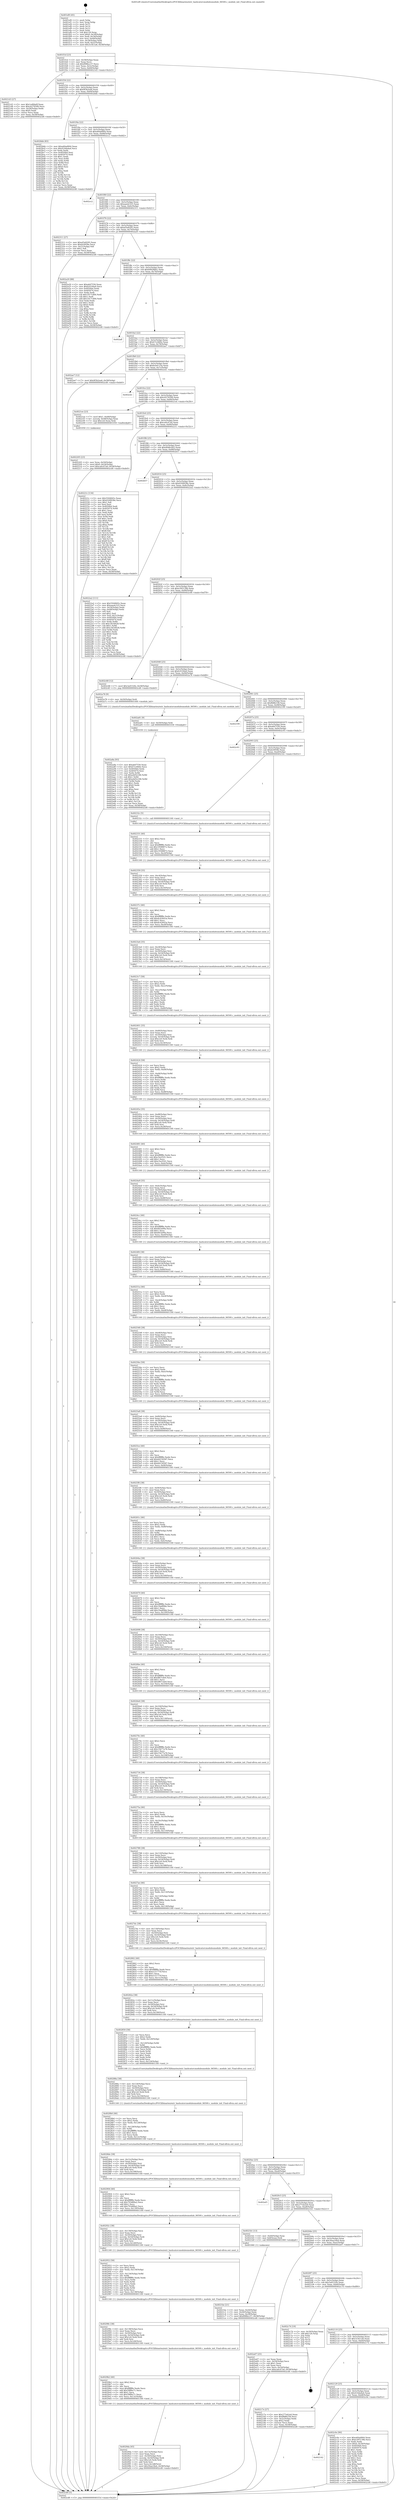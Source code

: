 digraph "0x401ef0" {
  label = "0x401ef0 (/mnt/c/Users/mathe/Desktop/tcc/POCII/binaries/extr_hashcatsrcmodulesmodule_06500.c_module_init_Final-ollvm.out::main(0))"
  labelloc = "t"
  node[shape=record]

  Entry [label="",width=0.3,height=0.3,shape=circle,fillcolor=black,style=filled]
  "0x401f1d" [label="{
     0x401f1d [23]\l
     | [instrs]\l
     &nbsp;&nbsp;0x401f1d \<+3\>: mov -0x58(%rbp),%eax\l
     &nbsp;&nbsp;0x401f20 \<+2\>: mov %eax,%ecx\l
     &nbsp;&nbsp;0x401f22 \<+6\>: sub $0x898bcc57,%ecx\l
     &nbsp;&nbsp;0x401f28 \<+3\>: mov %eax,-0x5c(%rbp)\l
     &nbsp;&nbsp;0x401f2b \<+3\>: mov %ecx,-0x60(%rbp)\l
     &nbsp;&nbsp;0x401f2e \<+6\>: je 00000000004021d3 \<main+0x2e3\>\l
  }"]
  "0x4021d3" [label="{
     0x4021d3 [27]\l
     | [instrs]\l
     &nbsp;&nbsp;0x4021d3 \<+5\>: mov $0x1edfda0f,%eax\l
     &nbsp;&nbsp;0x4021d8 \<+5\>: mov $0xc6276599,%ecx\l
     &nbsp;&nbsp;0x4021dd \<+3\>: mov -0x28(%rbp),%edx\l
     &nbsp;&nbsp;0x4021e0 \<+3\>: cmp $0x0,%edx\l
     &nbsp;&nbsp;0x4021e3 \<+3\>: cmove %ecx,%eax\l
     &nbsp;&nbsp;0x4021e6 \<+3\>: mov %eax,-0x58(%rbp)\l
     &nbsp;&nbsp;0x4021e9 \<+5\>: jmp 0000000000402cd0 \<main+0xde0\>\l
  }"]
  "0x401f34" [label="{
     0x401f34 [22]\l
     | [instrs]\l
     &nbsp;&nbsp;0x401f34 \<+5\>: jmp 0000000000401f39 \<main+0x49\>\l
     &nbsp;&nbsp;0x401f39 \<+3\>: mov -0x5c(%rbp),%eax\l
     &nbsp;&nbsp;0x401f3c \<+5\>: sub $0x9f3b2ea6,%eax\l
     &nbsp;&nbsp;0x401f41 \<+3\>: mov %eax,-0x64(%rbp)\l
     &nbsp;&nbsp;0x401f44 \<+6\>: je 0000000000402bbb \<main+0xccb\>\l
  }"]
  Exit [label="",width=0.3,height=0.3,shape=circle,fillcolor=black,style=filled,peripheries=2]
  "0x402bbb" [label="{
     0x402bbb [83]\l
     | [instrs]\l
     &nbsp;&nbsp;0x402bbb \<+5\>: mov $0xa60ad904,%eax\l
     &nbsp;&nbsp;0x402bc0 \<+5\>: mov $0x410da4a4,%ecx\l
     &nbsp;&nbsp;0x402bc5 \<+2\>: xor %edx,%edx\l
     &nbsp;&nbsp;0x402bc7 \<+7\>: mov 0x4050b4,%esi\l
     &nbsp;&nbsp;0x402bce \<+7\>: mov 0x405074,%edi\l
     &nbsp;&nbsp;0x402bd5 \<+3\>: sub $0x1,%edx\l
     &nbsp;&nbsp;0x402bd8 \<+3\>: mov %esi,%r8d\l
     &nbsp;&nbsp;0x402bdb \<+3\>: add %edx,%r8d\l
     &nbsp;&nbsp;0x402bde \<+4\>: imul %r8d,%esi\l
     &nbsp;&nbsp;0x402be2 \<+3\>: and $0x1,%esi\l
     &nbsp;&nbsp;0x402be5 \<+3\>: cmp $0x0,%esi\l
     &nbsp;&nbsp;0x402be8 \<+4\>: sete %r9b\l
     &nbsp;&nbsp;0x402bec \<+3\>: cmp $0xa,%edi\l
     &nbsp;&nbsp;0x402bef \<+4\>: setl %r10b\l
     &nbsp;&nbsp;0x402bf3 \<+3\>: mov %r9b,%r11b\l
     &nbsp;&nbsp;0x402bf6 \<+3\>: and %r10b,%r11b\l
     &nbsp;&nbsp;0x402bf9 \<+3\>: xor %r10b,%r9b\l
     &nbsp;&nbsp;0x402bfc \<+3\>: or %r9b,%r11b\l
     &nbsp;&nbsp;0x402bff \<+4\>: test $0x1,%r11b\l
     &nbsp;&nbsp;0x402c03 \<+3\>: cmovne %ecx,%eax\l
     &nbsp;&nbsp;0x402c06 \<+3\>: mov %eax,-0x58(%rbp)\l
     &nbsp;&nbsp;0x402c09 \<+5\>: jmp 0000000000402cd0 \<main+0xde0\>\l
  }"]
  "0x401f4a" [label="{
     0x401f4a [22]\l
     | [instrs]\l
     &nbsp;&nbsp;0x401f4a \<+5\>: jmp 0000000000401f4f \<main+0x5f\>\l
     &nbsp;&nbsp;0x401f4f \<+3\>: mov -0x5c(%rbp),%eax\l
     &nbsp;&nbsp;0x401f52 \<+5\>: sub $0xa60ad904,%eax\l
     &nbsp;&nbsp;0x401f57 \<+3\>: mov %eax,-0x68(%rbp)\l
     &nbsp;&nbsp;0x401f5a \<+6\>: je 0000000000402cc2 \<main+0xdd2\>\l
  }"]
  "0x402142" [label="{
     0x402142\l
  }", style=dashed]
  "0x402cc2" [label="{
     0x402cc2\l
  }", style=dashed]
  "0x401f60" [label="{
     0x401f60 [22]\l
     | [instrs]\l
     &nbsp;&nbsp;0x401f60 \<+5\>: jmp 0000000000401f65 \<main+0x75\>\l
     &nbsp;&nbsp;0x401f65 \<+3\>: mov -0x5c(%rbp),%eax\l
     &nbsp;&nbsp;0x401f68 \<+5\>: sub $0xaaedc525,%eax\l
     &nbsp;&nbsp;0x401f6d \<+3\>: mov %eax,-0x6c(%rbp)\l
     &nbsp;&nbsp;0x401f70 \<+6\>: je 0000000000402311 \<main+0x421\>\l
  }"]
  "0x402c0e" [label="{
     0x402c0e [90]\l
     | [instrs]\l
     &nbsp;&nbsp;0x402c0e \<+5\>: mov $0xa60ad904,%eax\l
     &nbsp;&nbsp;0x402c13 \<+5\>: mov $0xe395139b,%ecx\l
     &nbsp;&nbsp;0x402c18 \<+2\>: xor %edx,%edx\l
     &nbsp;&nbsp;0x402c1a \<+7\>: movl $0x0,-0x30(%rbp)\l
     &nbsp;&nbsp;0x402c21 \<+7\>: mov 0x4050b4,%esi\l
     &nbsp;&nbsp;0x402c28 \<+7\>: mov 0x405074,%edi\l
     &nbsp;&nbsp;0x402c2f \<+3\>: sub $0x1,%edx\l
     &nbsp;&nbsp;0x402c32 \<+3\>: mov %esi,%r8d\l
     &nbsp;&nbsp;0x402c35 \<+3\>: add %edx,%r8d\l
     &nbsp;&nbsp;0x402c38 \<+4\>: imul %r8d,%esi\l
     &nbsp;&nbsp;0x402c3c \<+3\>: and $0x1,%esi\l
     &nbsp;&nbsp;0x402c3f \<+3\>: cmp $0x0,%esi\l
     &nbsp;&nbsp;0x402c42 \<+4\>: sete %r9b\l
     &nbsp;&nbsp;0x402c46 \<+3\>: cmp $0xa,%edi\l
     &nbsp;&nbsp;0x402c49 \<+4\>: setl %r10b\l
     &nbsp;&nbsp;0x402c4d \<+3\>: mov %r9b,%r11b\l
     &nbsp;&nbsp;0x402c50 \<+3\>: and %r10b,%r11b\l
     &nbsp;&nbsp;0x402c53 \<+3\>: xor %r10b,%r9b\l
     &nbsp;&nbsp;0x402c56 \<+3\>: or %r9b,%r11b\l
     &nbsp;&nbsp;0x402c59 \<+4\>: test $0x1,%r11b\l
     &nbsp;&nbsp;0x402c5d \<+3\>: cmovne %ecx,%eax\l
     &nbsp;&nbsp;0x402c60 \<+3\>: mov %eax,-0x58(%rbp)\l
     &nbsp;&nbsp;0x402c63 \<+5\>: jmp 0000000000402cd0 \<main+0xde0\>\l
  }"]
  "0x402311" [label="{
     0x402311 [27]\l
     | [instrs]\l
     &nbsp;&nbsp;0x402311 \<+5\>: mov $0xaf3e8295,%eax\l
     &nbsp;&nbsp;0x402316 \<+5\>: mov $0xdc0958e,%ecx\l
     &nbsp;&nbsp;0x40231b \<+3\>: mov -0x21(%rbp),%dl\l
     &nbsp;&nbsp;0x40231e \<+3\>: test $0x1,%dl\l
     &nbsp;&nbsp;0x402321 \<+3\>: cmovne %ecx,%eax\l
     &nbsp;&nbsp;0x402324 \<+3\>: mov %eax,-0x58(%rbp)\l
     &nbsp;&nbsp;0x402327 \<+5\>: jmp 0000000000402cd0 \<main+0xde0\>\l
  }"]
  "0x401f76" [label="{
     0x401f76 [22]\l
     | [instrs]\l
     &nbsp;&nbsp;0x401f76 \<+5\>: jmp 0000000000401f7b \<main+0x8b\>\l
     &nbsp;&nbsp;0x401f7b \<+3\>: mov -0x5c(%rbp),%eax\l
     &nbsp;&nbsp;0x401f7e \<+5\>: sub $0xaf3e8295,%eax\l
     &nbsp;&nbsp;0x401f83 \<+3\>: mov %eax,-0x70(%rbp)\l
     &nbsp;&nbsp;0x401f86 \<+6\>: je 0000000000402a20 \<main+0xb30\>\l
  }"]
  "0x402a8a" [label="{
     0x402a8a [93]\l
     | [instrs]\l
     &nbsp;&nbsp;0x402a8a \<+5\>: mov $0xa6d7556,%eax\l
     &nbsp;&nbsp;0x402a8f \<+5\>: mov $0xb7cc660e,%ecx\l
     &nbsp;&nbsp;0x402a94 \<+7\>: mov 0x4050b4,%edx\l
     &nbsp;&nbsp;0x402a9b \<+7\>: mov 0x405074,%esi\l
     &nbsp;&nbsp;0x402aa2 \<+3\>: mov %edx,%r8d\l
     &nbsp;&nbsp;0x402aa5 \<+7\>: sub $0xa4d5e186,%r8d\l
     &nbsp;&nbsp;0x402aac \<+4\>: sub $0x1,%r8d\l
     &nbsp;&nbsp;0x402ab0 \<+7\>: add $0xa4d5e186,%r8d\l
     &nbsp;&nbsp;0x402ab7 \<+4\>: imul %r8d,%edx\l
     &nbsp;&nbsp;0x402abb \<+3\>: and $0x1,%edx\l
     &nbsp;&nbsp;0x402abe \<+3\>: cmp $0x0,%edx\l
     &nbsp;&nbsp;0x402ac1 \<+4\>: sete %r9b\l
     &nbsp;&nbsp;0x402ac5 \<+3\>: cmp $0xa,%esi\l
     &nbsp;&nbsp;0x402ac8 \<+4\>: setl %r10b\l
     &nbsp;&nbsp;0x402acc \<+3\>: mov %r9b,%r11b\l
     &nbsp;&nbsp;0x402acf \<+3\>: and %r10b,%r11b\l
     &nbsp;&nbsp;0x402ad2 \<+3\>: xor %r10b,%r9b\l
     &nbsp;&nbsp;0x402ad5 \<+3\>: or %r9b,%r11b\l
     &nbsp;&nbsp;0x402ad8 \<+4\>: test $0x1,%r11b\l
     &nbsp;&nbsp;0x402adc \<+3\>: cmovne %ecx,%eax\l
     &nbsp;&nbsp;0x402adf \<+3\>: mov %eax,-0x58(%rbp)\l
     &nbsp;&nbsp;0x402ae2 \<+5\>: jmp 0000000000402cd0 \<main+0xde0\>\l
  }"]
  "0x402a20" [label="{
     0x402a20 [88]\l
     | [instrs]\l
     &nbsp;&nbsp;0x402a20 \<+5\>: mov $0xa6d7556,%eax\l
     &nbsp;&nbsp;0x402a25 \<+5\>: mov $0xfc0194a0,%ecx\l
     &nbsp;&nbsp;0x402a2a \<+7\>: mov 0x4050b4,%edx\l
     &nbsp;&nbsp;0x402a31 \<+7\>: mov 0x405074,%esi\l
     &nbsp;&nbsp;0x402a38 \<+2\>: mov %edx,%edi\l
     &nbsp;&nbsp;0x402a3a \<+6\>: sub $0x1917c484,%edi\l
     &nbsp;&nbsp;0x402a40 \<+3\>: sub $0x1,%edi\l
     &nbsp;&nbsp;0x402a43 \<+6\>: add $0x1917c484,%edi\l
     &nbsp;&nbsp;0x402a49 \<+3\>: imul %edi,%edx\l
     &nbsp;&nbsp;0x402a4c \<+3\>: and $0x1,%edx\l
     &nbsp;&nbsp;0x402a4f \<+3\>: cmp $0x0,%edx\l
     &nbsp;&nbsp;0x402a52 \<+4\>: sete %r8b\l
     &nbsp;&nbsp;0x402a56 \<+3\>: cmp $0xa,%esi\l
     &nbsp;&nbsp;0x402a59 \<+4\>: setl %r9b\l
     &nbsp;&nbsp;0x402a5d \<+3\>: mov %r8b,%r10b\l
     &nbsp;&nbsp;0x402a60 \<+3\>: and %r9b,%r10b\l
     &nbsp;&nbsp;0x402a63 \<+3\>: xor %r9b,%r8b\l
     &nbsp;&nbsp;0x402a66 \<+3\>: or %r8b,%r10b\l
     &nbsp;&nbsp;0x402a69 \<+4\>: test $0x1,%r10b\l
     &nbsp;&nbsp;0x402a6d \<+3\>: cmovne %ecx,%eax\l
     &nbsp;&nbsp;0x402a70 \<+3\>: mov %eax,-0x58(%rbp)\l
     &nbsp;&nbsp;0x402a73 \<+5\>: jmp 0000000000402cd0 \<main+0xde0\>\l
  }"]
  "0x401f8c" [label="{
     0x401f8c [22]\l
     | [instrs]\l
     &nbsp;&nbsp;0x401f8c \<+5\>: jmp 0000000000401f91 \<main+0xa1\>\l
     &nbsp;&nbsp;0x401f91 \<+3\>: mov -0x5c(%rbp),%eax\l
     &nbsp;&nbsp;0x401f94 \<+5\>: sub $0xb0828bb1,%eax\l
     &nbsp;&nbsp;0x401f99 \<+3\>: mov %eax,-0x74(%rbp)\l
     &nbsp;&nbsp;0x401f9c \<+6\>: je 0000000000402aff \<main+0xc0f\>\l
  }"]
  "0x402a81" [label="{
     0x402a81 [9]\l
     | [instrs]\l
     &nbsp;&nbsp;0x402a81 \<+4\>: mov -0x50(%rbp),%rdi\l
     &nbsp;&nbsp;0x402a85 \<+5\>: call 0000000000401030 \<free@plt\>\l
     | [calls]\l
     &nbsp;&nbsp;0x401030 \{1\} (unknown)\l
  }"]
  "0x402aff" [label="{
     0x402aff\l
  }", style=dashed]
  "0x401fa2" [label="{
     0x401fa2 [22]\l
     | [instrs]\l
     &nbsp;&nbsp;0x401fa2 \<+5\>: jmp 0000000000401fa7 \<main+0xb7\>\l
     &nbsp;&nbsp;0x401fa7 \<+3\>: mov -0x5c(%rbp),%eax\l
     &nbsp;&nbsp;0x401faa \<+5\>: sub $0xb7cc660e,%eax\l
     &nbsp;&nbsp;0x401faf \<+3\>: mov %eax,-0x78(%rbp)\l
     &nbsp;&nbsp;0x401fb2 \<+6\>: je 0000000000402ae7 \<main+0xbf7\>\l
  }"]
  "0x4029da" [label="{
     0x4029da [45]\l
     | [instrs]\l
     &nbsp;&nbsp;0x4029da \<+6\>: mov -0x13c(%rbp),%ecx\l
     &nbsp;&nbsp;0x4029e0 \<+3\>: imul %eax,%ecx\l
     &nbsp;&nbsp;0x4029e3 \<+4\>: mov -0x50(%rbp),%rsi\l
     &nbsp;&nbsp;0x4029e7 \<+4\>: movslq -0x54(%rbp),%rdi\l
     &nbsp;&nbsp;0x4029eb \<+7\>: imul $0x1e0,%rdi,%rdi\l
     &nbsp;&nbsp;0x4029f2 \<+3\>: add %rdi,%rsi\l
     &nbsp;&nbsp;0x4029f5 \<+6\>: mov %ecx,0x1d8(%rsi)\l
     &nbsp;&nbsp;0x4029fb \<+7\>: movl $0x30aa18a4,-0x58(%rbp)\l
     &nbsp;&nbsp;0x402a02 \<+5\>: jmp 0000000000402cd0 \<main+0xde0\>\l
  }"]
  "0x402ae7" [label="{
     0x402ae7 [12]\l
     | [instrs]\l
     &nbsp;&nbsp;0x402ae7 \<+7\>: movl $0x9f3b2ea6,-0x58(%rbp)\l
     &nbsp;&nbsp;0x402aee \<+5\>: jmp 0000000000402cd0 \<main+0xde0\>\l
  }"]
  "0x401fb8" [label="{
     0x401fb8 [22]\l
     | [instrs]\l
     &nbsp;&nbsp;0x401fb8 \<+5\>: jmp 0000000000401fbd \<main+0xcd\>\l
     &nbsp;&nbsp;0x401fbd \<+3\>: mov -0x5c(%rbp),%eax\l
     &nbsp;&nbsp;0x401fc0 \<+5\>: sub $0xbcb4133a,%eax\l
     &nbsp;&nbsp;0x401fc5 \<+3\>: mov %eax,-0x7c(%rbp)\l
     &nbsp;&nbsp;0x401fc8 \<+6\>: je 0000000000402cb1 \<main+0xdc1\>\l
  }"]
  "0x4029b2" [label="{
     0x4029b2 [40]\l
     | [instrs]\l
     &nbsp;&nbsp;0x4029b2 \<+5\>: mov $0x2,%ecx\l
     &nbsp;&nbsp;0x4029b7 \<+1\>: cltd\l
     &nbsp;&nbsp;0x4029b8 \<+2\>: idiv %ecx\l
     &nbsp;&nbsp;0x4029ba \<+6\>: imul $0xfffffffe,%edx,%ecx\l
     &nbsp;&nbsp;0x4029c0 \<+6\>: add $0x59ff4e71,%ecx\l
     &nbsp;&nbsp;0x4029c6 \<+3\>: add $0x1,%ecx\l
     &nbsp;&nbsp;0x4029c9 \<+6\>: sub $0x59ff4e71,%ecx\l
     &nbsp;&nbsp;0x4029cf \<+6\>: mov %ecx,-0x13c(%rbp)\l
     &nbsp;&nbsp;0x4029d5 \<+5\>: call 0000000000401160 \<next_i\>\l
     | [calls]\l
     &nbsp;&nbsp;0x401160 \{1\} (/mnt/c/Users/mathe/Desktop/tcc/POCII/binaries/extr_hashcatsrcmodulesmodule_06500.c_module_init_Final-ollvm.out::next_i)\l
  }"]
  "0x402cb1" [label="{
     0x402cb1\l
  }", style=dashed]
  "0x401fce" [label="{
     0x401fce [22]\l
     | [instrs]\l
     &nbsp;&nbsp;0x401fce \<+5\>: jmp 0000000000401fd3 \<main+0xe3\>\l
     &nbsp;&nbsp;0x401fd3 \<+3\>: mov -0x5c(%rbp),%eax\l
     &nbsp;&nbsp;0x401fd6 \<+5\>: sub $0xc6276599,%eax\l
     &nbsp;&nbsp;0x401fdb \<+3\>: mov %eax,-0x80(%rbp)\l
     &nbsp;&nbsp;0x401fde \<+6\>: je 00000000004021ee \<main+0x2fe\>\l
  }"]
  "0x40298c" [label="{
     0x40298c [38]\l
     | [instrs]\l
     &nbsp;&nbsp;0x40298c \<+6\>: mov -0x138(%rbp),%ecx\l
     &nbsp;&nbsp;0x402992 \<+3\>: imul %eax,%ecx\l
     &nbsp;&nbsp;0x402995 \<+4\>: mov -0x50(%rbp),%rsi\l
     &nbsp;&nbsp;0x402999 \<+4\>: movslq -0x54(%rbp),%rdi\l
     &nbsp;&nbsp;0x40299d \<+7\>: imul $0x1e0,%rdi,%rdi\l
     &nbsp;&nbsp;0x4029a4 \<+3\>: add %rdi,%rsi\l
     &nbsp;&nbsp;0x4029a7 \<+6\>: mov %ecx,0x1d4(%rsi)\l
     &nbsp;&nbsp;0x4029ad \<+5\>: call 0000000000401160 \<next_i\>\l
     | [calls]\l
     &nbsp;&nbsp;0x401160 \{1\} (/mnt/c/Users/mathe/Desktop/tcc/POCII/binaries/extr_hashcatsrcmodulesmodule_06500.c_module_init_Final-ollvm.out::next_i)\l
  }"]
  "0x4021ee" [label="{
     0x4021ee [23]\l
     | [instrs]\l
     &nbsp;&nbsp;0x4021ee \<+7\>: movl $0x1,-0x48(%rbp)\l
     &nbsp;&nbsp;0x4021f5 \<+4\>: movslq -0x48(%rbp),%rax\l
     &nbsp;&nbsp;0x4021f9 \<+7\>: imul $0x1e0,%rax,%rdi\l
     &nbsp;&nbsp;0x402200 \<+5\>: call 0000000000401050 \<malloc@plt\>\l
     | [calls]\l
     &nbsp;&nbsp;0x401050 \{1\} (unknown)\l
  }"]
  "0x401fe4" [label="{
     0x401fe4 [25]\l
     | [instrs]\l
     &nbsp;&nbsp;0x401fe4 \<+5\>: jmp 0000000000401fe9 \<main+0xf9\>\l
     &nbsp;&nbsp;0x401fe9 \<+3\>: mov -0x5c(%rbp),%eax\l
     &nbsp;&nbsp;0x401fec \<+5\>: sub $0xca0c47a0,%eax\l
     &nbsp;&nbsp;0x401ff1 \<+6\>: mov %eax,-0x84(%rbp)\l
     &nbsp;&nbsp;0x401ff7 \<+6\>: je 000000000040221c \<main+0x32c\>\l
  }"]
  "0x402952" [label="{
     0x402952 [58]\l
     | [instrs]\l
     &nbsp;&nbsp;0x402952 \<+2\>: xor %ecx,%ecx\l
     &nbsp;&nbsp;0x402954 \<+5\>: mov $0x2,%edx\l
     &nbsp;&nbsp;0x402959 \<+6\>: mov %edx,-0x134(%rbp)\l
     &nbsp;&nbsp;0x40295f \<+1\>: cltd\l
     &nbsp;&nbsp;0x402960 \<+7\>: mov -0x134(%rbp),%r8d\l
     &nbsp;&nbsp;0x402967 \<+3\>: idiv %r8d\l
     &nbsp;&nbsp;0x40296a \<+6\>: imul $0xfffffffe,%edx,%edx\l
     &nbsp;&nbsp;0x402970 \<+3\>: mov %ecx,%r9d\l
     &nbsp;&nbsp;0x402973 \<+3\>: sub %edx,%r9d\l
     &nbsp;&nbsp;0x402976 \<+2\>: mov %ecx,%edx\l
     &nbsp;&nbsp;0x402978 \<+3\>: sub $0x1,%edx\l
     &nbsp;&nbsp;0x40297b \<+3\>: add %edx,%r9d\l
     &nbsp;&nbsp;0x40297e \<+3\>: sub %r9d,%ecx\l
     &nbsp;&nbsp;0x402981 \<+6\>: mov %ecx,-0x138(%rbp)\l
     &nbsp;&nbsp;0x402987 \<+5\>: call 0000000000401160 \<next_i\>\l
     | [calls]\l
     &nbsp;&nbsp;0x401160 \{1\} (/mnt/c/Users/mathe/Desktop/tcc/POCII/binaries/extr_hashcatsrcmodulesmodule_06500.c_module_init_Final-ollvm.out::next_i)\l
  }"]
  "0x40221c" [label="{
     0x40221c [134]\l
     | [instrs]\l
     &nbsp;&nbsp;0x40221c \<+5\>: mov $0x5504845c,%eax\l
     &nbsp;&nbsp;0x402221 \<+5\>: mov $0xd169938e,%ecx\l
     &nbsp;&nbsp;0x402226 \<+2\>: mov $0x1,%dl\l
     &nbsp;&nbsp;0x402228 \<+2\>: xor %esi,%esi\l
     &nbsp;&nbsp;0x40222a \<+7\>: mov 0x4050b4,%edi\l
     &nbsp;&nbsp;0x402231 \<+8\>: mov 0x405074,%r8d\l
     &nbsp;&nbsp;0x402239 \<+3\>: sub $0x1,%esi\l
     &nbsp;&nbsp;0x40223c \<+3\>: mov %edi,%r9d\l
     &nbsp;&nbsp;0x40223f \<+3\>: add %esi,%r9d\l
     &nbsp;&nbsp;0x402242 \<+4\>: imul %r9d,%edi\l
     &nbsp;&nbsp;0x402246 \<+3\>: and $0x1,%edi\l
     &nbsp;&nbsp;0x402249 \<+3\>: cmp $0x0,%edi\l
     &nbsp;&nbsp;0x40224c \<+4\>: sete %r10b\l
     &nbsp;&nbsp;0x402250 \<+4\>: cmp $0xa,%r8d\l
     &nbsp;&nbsp;0x402254 \<+4\>: setl %r11b\l
     &nbsp;&nbsp;0x402258 \<+3\>: mov %r10b,%bl\l
     &nbsp;&nbsp;0x40225b \<+3\>: xor $0xff,%bl\l
     &nbsp;&nbsp;0x40225e \<+3\>: mov %r11b,%r14b\l
     &nbsp;&nbsp;0x402261 \<+4\>: xor $0xff,%r14b\l
     &nbsp;&nbsp;0x402265 \<+3\>: xor $0x1,%dl\l
     &nbsp;&nbsp;0x402268 \<+3\>: mov %bl,%r15b\l
     &nbsp;&nbsp;0x40226b \<+4\>: and $0xff,%r15b\l
     &nbsp;&nbsp;0x40226f \<+3\>: and %dl,%r10b\l
     &nbsp;&nbsp;0x402272 \<+3\>: mov %r14b,%r12b\l
     &nbsp;&nbsp;0x402275 \<+4\>: and $0xff,%r12b\l
     &nbsp;&nbsp;0x402279 \<+3\>: and %dl,%r11b\l
     &nbsp;&nbsp;0x40227c \<+3\>: or %r10b,%r15b\l
     &nbsp;&nbsp;0x40227f \<+3\>: or %r11b,%r12b\l
     &nbsp;&nbsp;0x402282 \<+3\>: xor %r12b,%r15b\l
     &nbsp;&nbsp;0x402285 \<+3\>: or %r14b,%bl\l
     &nbsp;&nbsp;0x402288 \<+3\>: xor $0xff,%bl\l
     &nbsp;&nbsp;0x40228b \<+3\>: or $0x1,%dl\l
     &nbsp;&nbsp;0x40228e \<+2\>: and %dl,%bl\l
     &nbsp;&nbsp;0x402290 \<+3\>: or %bl,%r15b\l
     &nbsp;&nbsp;0x402293 \<+4\>: test $0x1,%r15b\l
     &nbsp;&nbsp;0x402297 \<+3\>: cmovne %ecx,%eax\l
     &nbsp;&nbsp;0x40229a \<+3\>: mov %eax,-0x58(%rbp)\l
     &nbsp;&nbsp;0x40229d \<+5\>: jmp 0000000000402cd0 \<main+0xde0\>\l
  }"]
  "0x401ffd" [label="{
     0x401ffd [25]\l
     | [instrs]\l
     &nbsp;&nbsp;0x401ffd \<+5\>: jmp 0000000000402002 \<main+0x112\>\l
     &nbsp;&nbsp;0x402002 \<+3\>: mov -0x5c(%rbp),%eax\l
     &nbsp;&nbsp;0x402005 \<+5\>: sub $0xd0d6c0d3,%eax\l
     &nbsp;&nbsp;0x40200a \<+6\>: mov %eax,-0x88(%rbp)\l
     &nbsp;&nbsp;0x402010 \<+6\>: je 0000000000402b57 \<main+0xc67\>\l
  }"]
  "0x40292c" [label="{
     0x40292c [38]\l
     | [instrs]\l
     &nbsp;&nbsp;0x40292c \<+6\>: mov -0x130(%rbp),%ecx\l
     &nbsp;&nbsp;0x402932 \<+3\>: imul %eax,%ecx\l
     &nbsp;&nbsp;0x402935 \<+4\>: mov -0x50(%rbp),%rsi\l
     &nbsp;&nbsp;0x402939 \<+4\>: movslq -0x54(%rbp),%rdi\l
     &nbsp;&nbsp;0x40293d \<+7\>: imul $0x1e0,%rdi,%rdi\l
     &nbsp;&nbsp;0x402944 \<+3\>: add %rdi,%rsi\l
     &nbsp;&nbsp;0x402947 \<+6\>: mov %ecx,0x1d0(%rsi)\l
     &nbsp;&nbsp;0x40294d \<+5\>: call 0000000000401160 \<next_i\>\l
     | [calls]\l
     &nbsp;&nbsp;0x401160 \{1\} (/mnt/c/Users/mathe/Desktop/tcc/POCII/binaries/extr_hashcatsrcmodulesmodule_06500.c_module_init_Final-ollvm.out::next_i)\l
  }"]
  "0x402b57" [label="{
     0x402b57\l
  }", style=dashed]
  "0x402016" [label="{
     0x402016 [25]\l
     | [instrs]\l
     &nbsp;&nbsp;0x402016 \<+5\>: jmp 000000000040201b \<main+0x12b\>\l
     &nbsp;&nbsp;0x40201b \<+3\>: mov -0x5c(%rbp),%eax\l
     &nbsp;&nbsp;0x40201e \<+5\>: sub $0xd169938e,%eax\l
     &nbsp;&nbsp;0x402023 \<+6\>: mov %eax,-0x8c(%rbp)\l
     &nbsp;&nbsp;0x402029 \<+6\>: je 00000000004022a2 \<main+0x3b2\>\l
  }"]
  "0x402904" [label="{
     0x402904 [40]\l
     | [instrs]\l
     &nbsp;&nbsp;0x402904 \<+5\>: mov $0x2,%ecx\l
     &nbsp;&nbsp;0x402909 \<+1\>: cltd\l
     &nbsp;&nbsp;0x40290a \<+2\>: idiv %ecx\l
     &nbsp;&nbsp;0x40290c \<+6\>: imul $0xfffffffe,%edx,%ecx\l
     &nbsp;&nbsp;0x402912 \<+6\>: sub $0x793d89a2,%ecx\l
     &nbsp;&nbsp;0x402918 \<+3\>: add $0x1,%ecx\l
     &nbsp;&nbsp;0x40291b \<+6\>: add $0x793d89a2,%ecx\l
     &nbsp;&nbsp;0x402921 \<+6\>: mov %ecx,-0x130(%rbp)\l
     &nbsp;&nbsp;0x402927 \<+5\>: call 0000000000401160 \<next_i\>\l
     | [calls]\l
     &nbsp;&nbsp;0x401160 \{1\} (/mnt/c/Users/mathe/Desktop/tcc/POCII/binaries/extr_hashcatsrcmodulesmodule_06500.c_module_init_Final-ollvm.out::next_i)\l
  }"]
  "0x4022a2" [label="{
     0x4022a2 [111]\l
     | [instrs]\l
     &nbsp;&nbsp;0x4022a2 \<+5\>: mov $0x5504845c,%eax\l
     &nbsp;&nbsp;0x4022a7 \<+5\>: mov $0xaaedc525,%ecx\l
     &nbsp;&nbsp;0x4022ac \<+3\>: mov -0x54(%rbp),%edx\l
     &nbsp;&nbsp;0x4022af \<+3\>: cmp -0x48(%rbp),%edx\l
     &nbsp;&nbsp;0x4022b2 \<+4\>: setl %sil\l
     &nbsp;&nbsp;0x4022b6 \<+4\>: and $0x1,%sil\l
     &nbsp;&nbsp;0x4022ba \<+4\>: mov %sil,-0x21(%rbp)\l
     &nbsp;&nbsp;0x4022be \<+7\>: mov 0x4050b4,%edx\l
     &nbsp;&nbsp;0x4022c5 \<+7\>: mov 0x405074,%edi\l
     &nbsp;&nbsp;0x4022cc \<+3\>: mov %edx,%r8d\l
     &nbsp;&nbsp;0x4022cf \<+7\>: sub $0xc563d028,%r8d\l
     &nbsp;&nbsp;0x4022d6 \<+4\>: sub $0x1,%r8d\l
     &nbsp;&nbsp;0x4022da \<+7\>: add $0xc563d028,%r8d\l
     &nbsp;&nbsp;0x4022e1 \<+4\>: imul %r8d,%edx\l
     &nbsp;&nbsp;0x4022e5 \<+3\>: and $0x1,%edx\l
     &nbsp;&nbsp;0x4022e8 \<+3\>: cmp $0x0,%edx\l
     &nbsp;&nbsp;0x4022eb \<+4\>: sete %sil\l
     &nbsp;&nbsp;0x4022ef \<+3\>: cmp $0xa,%edi\l
     &nbsp;&nbsp;0x4022f2 \<+4\>: setl %r9b\l
     &nbsp;&nbsp;0x4022f6 \<+3\>: mov %sil,%r10b\l
     &nbsp;&nbsp;0x4022f9 \<+3\>: and %r9b,%r10b\l
     &nbsp;&nbsp;0x4022fc \<+3\>: xor %r9b,%sil\l
     &nbsp;&nbsp;0x4022ff \<+3\>: or %sil,%r10b\l
     &nbsp;&nbsp;0x402302 \<+4\>: test $0x1,%r10b\l
     &nbsp;&nbsp;0x402306 \<+3\>: cmovne %ecx,%eax\l
     &nbsp;&nbsp;0x402309 \<+3\>: mov %eax,-0x58(%rbp)\l
     &nbsp;&nbsp;0x40230c \<+5\>: jmp 0000000000402cd0 \<main+0xde0\>\l
  }"]
  "0x40202f" [label="{
     0x40202f [25]\l
     | [instrs]\l
     &nbsp;&nbsp;0x40202f \<+5\>: jmp 0000000000402034 \<main+0x144\>\l
     &nbsp;&nbsp;0x402034 \<+3\>: mov -0x5c(%rbp),%eax\l
     &nbsp;&nbsp;0x402037 \<+5\>: sub $0xe395139b,%eax\l
     &nbsp;&nbsp;0x40203c \<+6\>: mov %eax,-0x90(%rbp)\l
     &nbsp;&nbsp;0x402042 \<+6\>: je 0000000000402c68 \<main+0xd78\>\l
  }"]
  "0x4028de" [label="{
     0x4028de [38]\l
     | [instrs]\l
     &nbsp;&nbsp;0x4028de \<+6\>: mov -0x12c(%rbp),%ecx\l
     &nbsp;&nbsp;0x4028e4 \<+3\>: imul %eax,%ecx\l
     &nbsp;&nbsp;0x4028e7 \<+4\>: mov -0x50(%rbp),%rsi\l
     &nbsp;&nbsp;0x4028eb \<+4\>: movslq -0x54(%rbp),%rdi\l
     &nbsp;&nbsp;0x4028ef \<+7\>: imul $0x1e0,%rdi,%rdi\l
     &nbsp;&nbsp;0x4028f6 \<+3\>: add %rdi,%rsi\l
     &nbsp;&nbsp;0x4028f9 \<+6\>: mov %ecx,0x198(%rsi)\l
     &nbsp;&nbsp;0x4028ff \<+5\>: call 0000000000401160 \<next_i\>\l
     | [calls]\l
     &nbsp;&nbsp;0x401160 \{1\} (/mnt/c/Users/mathe/Desktop/tcc/POCII/binaries/extr_hashcatsrcmodulesmodule_06500.c_module_init_Final-ollvm.out::next_i)\l
  }"]
  "0x402c68" [label="{
     0x402c68 [12]\l
     | [instrs]\l
     &nbsp;&nbsp;0x402c68 \<+7\>: movl $0x3a4532fe,-0x58(%rbp)\l
     &nbsp;&nbsp;0x402c6f \<+5\>: jmp 0000000000402cd0 \<main+0xde0\>\l
  }"]
  "0x402048" [label="{
     0x402048 [25]\l
     | [instrs]\l
     &nbsp;&nbsp;0x402048 \<+5\>: jmp 000000000040204d \<main+0x15d\>\l
     &nbsp;&nbsp;0x40204d \<+3\>: mov -0x5c(%rbp),%eax\l
     &nbsp;&nbsp;0x402050 \<+5\>: sub $0xfc0194a0,%eax\l
     &nbsp;&nbsp;0x402055 \<+6\>: mov %eax,-0x94(%rbp)\l
     &nbsp;&nbsp;0x40205b \<+6\>: je 0000000000402a78 \<main+0xb88\>\l
  }"]
  "0x4028b0" [label="{
     0x4028b0 [46]\l
     | [instrs]\l
     &nbsp;&nbsp;0x4028b0 \<+2\>: xor %ecx,%ecx\l
     &nbsp;&nbsp;0x4028b2 \<+5\>: mov $0x2,%edx\l
     &nbsp;&nbsp;0x4028b7 \<+6\>: mov %edx,-0x128(%rbp)\l
     &nbsp;&nbsp;0x4028bd \<+1\>: cltd\l
     &nbsp;&nbsp;0x4028be \<+7\>: mov -0x128(%rbp),%r8d\l
     &nbsp;&nbsp;0x4028c5 \<+3\>: idiv %r8d\l
     &nbsp;&nbsp;0x4028c8 \<+6\>: imul $0xfffffffe,%edx,%edx\l
     &nbsp;&nbsp;0x4028ce \<+3\>: sub $0x1,%ecx\l
     &nbsp;&nbsp;0x4028d1 \<+2\>: sub %ecx,%edx\l
     &nbsp;&nbsp;0x4028d3 \<+6\>: mov %edx,-0x12c(%rbp)\l
     &nbsp;&nbsp;0x4028d9 \<+5\>: call 0000000000401160 \<next_i\>\l
     | [calls]\l
     &nbsp;&nbsp;0x401160 \{1\} (/mnt/c/Users/mathe/Desktop/tcc/POCII/binaries/extr_hashcatsrcmodulesmodule_06500.c_module_init_Final-ollvm.out::next_i)\l
  }"]
  "0x402a78" [label="{
     0x402a78 [9]\l
     | [instrs]\l
     &nbsp;&nbsp;0x402a78 \<+4\>: mov -0x50(%rbp),%rdi\l
     &nbsp;&nbsp;0x402a7c \<+5\>: call 0000000000401440 \<module_init\>\l
     | [calls]\l
     &nbsp;&nbsp;0x401440 \{1\} (/mnt/c/Users/mathe/Desktop/tcc/POCII/binaries/extr_hashcatsrcmodulesmodule_06500.c_module_init_Final-ollvm.out::module_init)\l
  }"]
  "0x402061" [label="{
     0x402061 [25]\l
     | [instrs]\l
     &nbsp;&nbsp;0x402061 \<+5\>: jmp 0000000000402066 \<main+0x176\>\l
     &nbsp;&nbsp;0x402066 \<+3\>: mov -0x5c(%rbp),%eax\l
     &nbsp;&nbsp;0x402069 \<+5\>: sub $0xffd8b338,%eax\l
     &nbsp;&nbsp;0x40206e \<+6\>: mov %eax,-0x98(%rbp)\l
     &nbsp;&nbsp;0x402074 \<+6\>: je 0000000000402199 \<main+0x2a9\>\l
  }"]
  "0x40288a" [label="{
     0x40288a [38]\l
     | [instrs]\l
     &nbsp;&nbsp;0x40288a \<+6\>: mov -0x124(%rbp),%ecx\l
     &nbsp;&nbsp;0x402890 \<+3\>: imul %eax,%ecx\l
     &nbsp;&nbsp;0x402893 \<+4\>: mov -0x50(%rbp),%rsi\l
     &nbsp;&nbsp;0x402897 \<+4\>: movslq -0x54(%rbp),%rdi\l
     &nbsp;&nbsp;0x40289b \<+7\>: imul $0x1e0,%rdi,%rdi\l
     &nbsp;&nbsp;0x4028a2 \<+3\>: add %rdi,%rsi\l
     &nbsp;&nbsp;0x4028a5 \<+6\>: mov %ecx,0x194(%rsi)\l
     &nbsp;&nbsp;0x4028ab \<+5\>: call 0000000000401160 \<next_i\>\l
     | [calls]\l
     &nbsp;&nbsp;0x401160 \{1\} (/mnt/c/Users/mathe/Desktop/tcc/POCII/binaries/extr_hashcatsrcmodulesmodule_06500.c_module_init_Final-ollvm.out::next_i)\l
  }"]
  "0x402199" [label="{
     0x402199\l
  }", style=dashed]
  "0x40207a" [label="{
     0x40207a [25]\l
     | [instrs]\l
     &nbsp;&nbsp;0x40207a \<+5\>: jmp 000000000040207f \<main+0x18f\>\l
     &nbsp;&nbsp;0x40207f \<+3\>: mov -0x5c(%rbp),%eax\l
     &nbsp;&nbsp;0x402082 \<+5\>: sub $0xa6d7556,%eax\l
     &nbsp;&nbsp;0x402087 \<+6\>: mov %eax,-0x9c(%rbp)\l
     &nbsp;&nbsp;0x40208d \<+6\>: je 0000000000402c93 \<main+0xda3\>\l
  }"]
  "0x402850" [label="{
     0x402850 [58]\l
     | [instrs]\l
     &nbsp;&nbsp;0x402850 \<+2\>: xor %ecx,%ecx\l
     &nbsp;&nbsp;0x402852 \<+5\>: mov $0x2,%edx\l
     &nbsp;&nbsp;0x402857 \<+6\>: mov %edx,-0x120(%rbp)\l
     &nbsp;&nbsp;0x40285d \<+1\>: cltd\l
     &nbsp;&nbsp;0x40285e \<+7\>: mov -0x120(%rbp),%r8d\l
     &nbsp;&nbsp;0x402865 \<+3\>: idiv %r8d\l
     &nbsp;&nbsp;0x402868 \<+6\>: imul $0xfffffffe,%edx,%edx\l
     &nbsp;&nbsp;0x40286e \<+3\>: mov %ecx,%r9d\l
     &nbsp;&nbsp;0x402871 \<+3\>: sub %edx,%r9d\l
     &nbsp;&nbsp;0x402874 \<+2\>: mov %ecx,%edx\l
     &nbsp;&nbsp;0x402876 \<+3\>: sub $0x1,%edx\l
     &nbsp;&nbsp;0x402879 \<+3\>: add %edx,%r9d\l
     &nbsp;&nbsp;0x40287c \<+3\>: sub %r9d,%ecx\l
     &nbsp;&nbsp;0x40287f \<+6\>: mov %ecx,-0x124(%rbp)\l
     &nbsp;&nbsp;0x402885 \<+5\>: call 0000000000401160 \<next_i\>\l
     | [calls]\l
     &nbsp;&nbsp;0x401160 \{1\} (/mnt/c/Users/mathe/Desktop/tcc/POCII/binaries/extr_hashcatsrcmodulesmodule_06500.c_module_init_Final-ollvm.out::next_i)\l
  }"]
  "0x402c93" [label="{
     0x402c93\l
  }", style=dashed]
  "0x402093" [label="{
     0x402093 [25]\l
     | [instrs]\l
     &nbsp;&nbsp;0x402093 \<+5\>: jmp 0000000000402098 \<main+0x1a8\>\l
     &nbsp;&nbsp;0x402098 \<+3\>: mov -0x5c(%rbp),%eax\l
     &nbsp;&nbsp;0x40209b \<+5\>: sub $0xdc0958e,%eax\l
     &nbsp;&nbsp;0x4020a0 \<+6\>: mov %eax,-0xa0(%rbp)\l
     &nbsp;&nbsp;0x4020a6 \<+6\>: je 000000000040232c \<main+0x43c\>\l
  }"]
  "0x40282a" [label="{
     0x40282a [38]\l
     | [instrs]\l
     &nbsp;&nbsp;0x40282a \<+6\>: mov -0x11c(%rbp),%ecx\l
     &nbsp;&nbsp;0x402830 \<+3\>: imul %eax,%ecx\l
     &nbsp;&nbsp;0x402833 \<+4\>: mov -0x50(%rbp),%rsi\l
     &nbsp;&nbsp;0x402837 \<+4\>: movslq -0x54(%rbp),%rdi\l
     &nbsp;&nbsp;0x40283b \<+7\>: imul $0x1e0,%rdi,%rdi\l
     &nbsp;&nbsp;0x402842 \<+3\>: add %rdi,%rsi\l
     &nbsp;&nbsp;0x402845 \<+6\>: mov %ecx,0x190(%rsi)\l
     &nbsp;&nbsp;0x40284b \<+5\>: call 0000000000401160 \<next_i\>\l
     | [calls]\l
     &nbsp;&nbsp;0x401160 \{1\} (/mnt/c/Users/mathe/Desktop/tcc/POCII/binaries/extr_hashcatsrcmodulesmodule_06500.c_module_init_Final-ollvm.out::next_i)\l
  }"]
  "0x40232c" [label="{
     0x40232c [5]\l
     | [instrs]\l
     &nbsp;&nbsp;0x40232c \<+5\>: call 0000000000401160 \<next_i\>\l
     | [calls]\l
     &nbsp;&nbsp;0x401160 \{1\} (/mnt/c/Users/mathe/Desktop/tcc/POCII/binaries/extr_hashcatsrcmodulesmodule_06500.c_module_init_Final-ollvm.out::next_i)\l
  }"]
  "0x4020ac" [label="{
     0x4020ac [25]\l
     | [instrs]\l
     &nbsp;&nbsp;0x4020ac \<+5\>: jmp 00000000004020b1 \<main+0x1c1\>\l
     &nbsp;&nbsp;0x4020b1 \<+3\>: mov -0x5c(%rbp),%eax\l
     &nbsp;&nbsp;0x4020b4 \<+5\>: sub $0x1edfda0f,%eax\l
     &nbsp;&nbsp;0x4020b9 \<+6\>: mov %eax,-0xa4(%rbp)\l
     &nbsp;&nbsp;0x4020bf \<+6\>: je 0000000000402af3 \<main+0xc03\>\l
  }"]
  "0x402802" [label="{
     0x402802 [40]\l
     | [instrs]\l
     &nbsp;&nbsp;0x402802 \<+5\>: mov $0x2,%ecx\l
     &nbsp;&nbsp;0x402807 \<+1\>: cltd\l
     &nbsp;&nbsp;0x402808 \<+2\>: idiv %ecx\l
     &nbsp;&nbsp;0x40280a \<+6\>: imul $0xfffffffe,%edx,%ecx\l
     &nbsp;&nbsp;0x402810 \<+6\>: sub $0xe151775f,%ecx\l
     &nbsp;&nbsp;0x402816 \<+3\>: add $0x1,%ecx\l
     &nbsp;&nbsp;0x402819 \<+6\>: add $0xe151775f,%ecx\l
     &nbsp;&nbsp;0x40281f \<+6\>: mov %ecx,-0x11c(%rbp)\l
     &nbsp;&nbsp;0x402825 \<+5\>: call 0000000000401160 \<next_i\>\l
     | [calls]\l
     &nbsp;&nbsp;0x401160 \{1\} (/mnt/c/Users/mathe/Desktop/tcc/POCII/binaries/extr_hashcatsrcmodulesmodule_06500.c_module_init_Final-ollvm.out::next_i)\l
  }"]
  "0x402af3" [label="{
     0x402af3\l
  }", style=dashed]
  "0x4020c5" [label="{
     0x4020c5 [25]\l
     | [instrs]\l
     &nbsp;&nbsp;0x4020c5 \<+5\>: jmp 00000000004020ca \<main+0x1da\>\l
     &nbsp;&nbsp;0x4020ca \<+3\>: mov -0x5c(%rbp),%eax\l
     &nbsp;&nbsp;0x4020cd \<+5\>: sub $0x277eb2e0,%eax\l
     &nbsp;&nbsp;0x4020d2 \<+6\>: mov %eax,-0xa8(%rbp)\l
     &nbsp;&nbsp;0x4020d8 \<+6\>: je 00000000004021b1 \<main+0x2c1\>\l
  }"]
  "0x4027dc" [label="{
     0x4027dc [38]\l
     | [instrs]\l
     &nbsp;&nbsp;0x4027dc \<+6\>: mov -0x118(%rbp),%ecx\l
     &nbsp;&nbsp;0x4027e2 \<+3\>: imul %eax,%ecx\l
     &nbsp;&nbsp;0x4027e5 \<+4\>: mov -0x50(%rbp),%rsi\l
     &nbsp;&nbsp;0x4027e9 \<+4\>: movslq -0x54(%rbp),%rdi\l
     &nbsp;&nbsp;0x4027ed \<+7\>: imul $0x1e0,%rdi,%rdi\l
     &nbsp;&nbsp;0x4027f4 \<+3\>: add %rdi,%rsi\l
     &nbsp;&nbsp;0x4027f7 \<+6\>: mov %ecx,0x18c(%rsi)\l
     &nbsp;&nbsp;0x4027fd \<+5\>: call 0000000000401160 \<next_i\>\l
     | [calls]\l
     &nbsp;&nbsp;0x401160 \{1\} (/mnt/c/Users/mathe/Desktop/tcc/POCII/binaries/extr_hashcatsrcmodulesmodule_06500.c_module_init_Final-ollvm.out::next_i)\l
  }"]
  "0x4021b1" [label="{
     0x4021b1 [13]\l
     | [instrs]\l
     &nbsp;&nbsp;0x4021b1 \<+4\>: mov -0x40(%rbp),%rax\l
     &nbsp;&nbsp;0x4021b5 \<+4\>: mov 0x8(%rax),%rdi\l
     &nbsp;&nbsp;0x4021b9 \<+5\>: call 0000000000401060 \<atoi@plt\>\l
     | [calls]\l
     &nbsp;&nbsp;0x401060 \{1\} (unknown)\l
  }"]
  "0x4020de" [label="{
     0x4020de [25]\l
     | [instrs]\l
     &nbsp;&nbsp;0x4020de \<+5\>: jmp 00000000004020e3 \<main+0x1f3\>\l
     &nbsp;&nbsp;0x4020e3 \<+3\>: mov -0x5c(%rbp),%eax\l
     &nbsp;&nbsp;0x4020e6 \<+5\>: sub $0x30aa18a4,%eax\l
     &nbsp;&nbsp;0x4020eb \<+6\>: mov %eax,-0xac(%rbp)\l
     &nbsp;&nbsp;0x4020f1 \<+6\>: je 0000000000402a07 \<main+0xb17\>\l
  }"]
  "0x4027ae" [label="{
     0x4027ae [46]\l
     | [instrs]\l
     &nbsp;&nbsp;0x4027ae \<+2\>: xor %ecx,%ecx\l
     &nbsp;&nbsp;0x4027b0 \<+5\>: mov $0x2,%edx\l
     &nbsp;&nbsp;0x4027b5 \<+6\>: mov %edx,-0x114(%rbp)\l
     &nbsp;&nbsp;0x4027bb \<+1\>: cltd\l
     &nbsp;&nbsp;0x4027bc \<+7\>: mov -0x114(%rbp),%r8d\l
     &nbsp;&nbsp;0x4027c3 \<+3\>: idiv %r8d\l
     &nbsp;&nbsp;0x4027c6 \<+6\>: imul $0xfffffffe,%edx,%edx\l
     &nbsp;&nbsp;0x4027cc \<+3\>: sub $0x1,%ecx\l
     &nbsp;&nbsp;0x4027cf \<+2\>: sub %ecx,%edx\l
     &nbsp;&nbsp;0x4027d1 \<+6\>: mov %edx,-0x118(%rbp)\l
     &nbsp;&nbsp;0x4027d7 \<+5\>: call 0000000000401160 \<next_i\>\l
     | [calls]\l
     &nbsp;&nbsp;0x401160 \{1\} (/mnt/c/Users/mathe/Desktop/tcc/POCII/binaries/extr_hashcatsrcmodulesmodule_06500.c_module_init_Final-ollvm.out::next_i)\l
  }"]
  "0x402a07" [label="{
     0x402a07 [25]\l
     | [instrs]\l
     &nbsp;&nbsp;0x402a07 \<+2\>: xor %eax,%eax\l
     &nbsp;&nbsp;0x402a09 \<+3\>: mov -0x54(%rbp),%ecx\l
     &nbsp;&nbsp;0x402a0c \<+3\>: sub $0x1,%eax\l
     &nbsp;&nbsp;0x402a0f \<+2\>: sub %eax,%ecx\l
     &nbsp;&nbsp;0x402a11 \<+3\>: mov %ecx,-0x54(%rbp)\l
     &nbsp;&nbsp;0x402a14 \<+7\>: movl $0xca0c47a0,-0x58(%rbp)\l
     &nbsp;&nbsp;0x402a1b \<+5\>: jmp 0000000000402cd0 \<main+0xde0\>\l
  }"]
  "0x4020f7" [label="{
     0x4020f7 [25]\l
     | [instrs]\l
     &nbsp;&nbsp;0x4020f7 \<+5\>: jmp 00000000004020fc \<main+0x20c\>\l
     &nbsp;&nbsp;0x4020fc \<+3\>: mov -0x5c(%rbp),%eax\l
     &nbsp;&nbsp;0x4020ff \<+5\>: sub $0x3a4532fe,%eax\l
     &nbsp;&nbsp;0x402104 \<+6\>: mov %eax,-0xb0(%rbp)\l
     &nbsp;&nbsp;0x40210a \<+6\>: je 0000000000402c74 \<main+0xd84\>\l
  }"]
  "0x402788" [label="{
     0x402788 [38]\l
     | [instrs]\l
     &nbsp;&nbsp;0x402788 \<+6\>: mov -0x110(%rbp),%ecx\l
     &nbsp;&nbsp;0x40278e \<+3\>: imul %eax,%ecx\l
     &nbsp;&nbsp;0x402791 \<+4\>: mov -0x50(%rbp),%rsi\l
     &nbsp;&nbsp;0x402795 \<+4\>: movslq -0x54(%rbp),%rdi\l
     &nbsp;&nbsp;0x402799 \<+7\>: imul $0x1e0,%rdi,%rdi\l
     &nbsp;&nbsp;0x4027a0 \<+3\>: add %rdi,%rsi\l
     &nbsp;&nbsp;0x4027a3 \<+6\>: mov %ecx,0x188(%rsi)\l
     &nbsp;&nbsp;0x4027a9 \<+5\>: call 0000000000401160 \<next_i\>\l
     | [calls]\l
     &nbsp;&nbsp;0x401160 \{1\} (/mnt/c/Users/mathe/Desktop/tcc/POCII/binaries/extr_hashcatsrcmodulesmodule_06500.c_module_init_Final-ollvm.out::next_i)\l
  }"]
  "0x402c74" [label="{
     0x402c74 [19]\l
     | [instrs]\l
     &nbsp;&nbsp;0x402c74 \<+3\>: mov -0x30(%rbp),%eax\l
     &nbsp;&nbsp;0x402c77 \<+7\>: add $0x120,%rsp\l
     &nbsp;&nbsp;0x402c7e \<+1\>: pop %rbx\l
     &nbsp;&nbsp;0x402c7f \<+2\>: pop %r12\l
     &nbsp;&nbsp;0x402c81 \<+2\>: pop %r14\l
     &nbsp;&nbsp;0x402c83 \<+2\>: pop %r15\l
     &nbsp;&nbsp;0x402c85 \<+1\>: pop %rbp\l
     &nbsp;&nbsp;0x402c86 \<+1\>: ret\l
  }"]
  "0x402110" [label="{
     0x402110 [25]\l
     | [instrs]\l
     &nbsp;&nbsp;0x402110 \<+5\>: jmp 0000000000402115 \<main+0x225\>\l
     &nbsp;&nbsp;0x402115 \<+3\>: mov -0x5c(%rbp),%eax\l
     &nbsp;&nbsp;0x402118 \<+5\>: sub $0x3c5fc1a6,%eax\l
     &nbsp;&nbsp;0x40211d \<+6\>: mov %eax,-0xb4(%rbp)\l
     &nbsp;&nbsp;0x402123 \<+6\>: je 000000000040217e \<main+0x28e\>\l
  }"]
  "0x40275a" [label="{
     0x40275a [46]\l
     | [instrs]\l
     &nbsp;&nbsp;0x40275a \<+2\>: xor %ecx,%ecx\l
     &nbsp;&nbsp;0x40275c \<+5\>: mov $0x2,%edx\l
     &nbsp;&nbsp;0x402761 \<+6\>: mov %edx,-0x10c(%rbp)\l
     &nbsp;&nbsp;0x402767 \<+1\>: cltd\l
     &nbsp;&nbsp;0x402768 \<+7\>: mov -0x10c(%rbp),%r8d\l
     &nbsp;&nbsp;0x40276f \<+3\>: idiv %r8d\l
     &nbsp;&nbsp;0x402772 \<+6\>: imul $0xfffffffe,%edx,%edx\l
     &nbsp;&nbsp;0x402778 \<+3\>: sub $0x1,%ecx\l
     &nbsp;&nbsp;0x40277b \<+2\>: sub %ecx,%edx\l
     &nbsp;&nbsp;0x40277d \<+6\>: mov %edx,-0x110(%rbp)\l
     &nbsp;&nbsp;0x402783 \<+5\>: call 0000000000401160 \<next_i\>\l
     | [calls]\l
     &nbsp;&nbsp;0x401160 \{1\} (/mnt/c/Users/mathe/Desktop/tcc/POCII/binaries/extr_hashcatsrcmodulesmodule_06500.c_module_init_Final-ollvm.out::next_i)\l
  }"]
  "0x40217e" [label="{
     0x40217e [27]\l
     | [instrs]\l
     &nbsp;&nbsp;0x40217e \<+5\>: mov $0x277eb2e0,%eax\l
     &nbsp;&nbsp;0x402183 \<+5\>: mov $0xffd8b338,%ecx\l
     &nbsp;&nbsp;0x402188 \<+3\>: mov -0x2c(%rbp),%edx\l
     &nbsp;&nbsp;0x40218b \<+3\>: cmp $0x2,%edx\l
     &nbsp;&nbsp;0x40218e \<+3\>: cmovne %ecx,%eax\l
     &nbsp;&nbsp;0x402191 \<+3\>: mov %eax,-0x58(%rbp)\l
     &nbsp;&nbsp;0x402194 \<+5\>: jmp 0000000000402cd0 \<main+0xde0\>\l
  }"]
  "0x402129" [label="{
     0x402129 [25]\l
     | [instrs]\l
     &nbsp;&nbsp;0x402129 \<+5\>: jmp 000000000040212e \<main+0x23e\>\l
     &nbsp;&nbsp;0x40212e \<+3\>: mov -0x5c(%rbp),%eax\l
     &nbsp;&nbsp;0x402131 \<+5\>: sub $0x410da4a4,%eax\l
     &nbsp;&nbsp;0x402136 \<+6\>: mov %eax,-0xb8(%rbp)\l
     &nbsp;&nbsp;0x40213c \<+6\>: je 0000000000402c0e \<main+0xd1e\>\l
  }"]
  "0x402cd0" [label="{
     0x402cd0 [5]\l
     | [instrs]\l
     &nbsp;&nbsp;0x402cd0 \<+5\>: jmp 0000000000401f1d \<main+0x2d\>\l
  }"]
  "0x401ef0" [label="{
     0x401ef0 [45]\l
     | [instrs]\l
     &nbsp;&nbsp;0x401ef0 \<+1\>: push %rbp\l
     &nbsp;&nbsp;0x401ef1 \<+3\>: mov %rsp,%rbp\l
     &nbsp;&nbsp;0x401ef4 \<+2\>: push %r15\l
     &nbsp;&nbsp;0x401ef6 \<+2\>: push %r14\l
     &nbsp;&nbsp;0x401ef8 \<+2\>: push %r12\l
     &nbsp;&nbsp;0x401efa \<+1\>: push %rbx\l
     &nbsp;&nbsp;0x401efb \<+7\>: sub $0x120,%rsp\l
     &nbsp;&nbsp;0x401f02 \<+7\>: movl $0x0,-0x30(%rbp)\l
     &nbsp;&nbsp;0x401f09 \<+3\>: mov %edi,-0x34(%rbp)\l
     &nbsp;&nbsp;0x401f0c \<+4\>: mov %rsi,-0x40(%rbp)\l
     &nbsp;&nbsp;0x401f10 \<+3\>: mov -0x34(%rbp),%edi\l
     &nbsp;&nbsp;0x401f13 \<+3\>: mov %edi,-0x2c(%rbp)\l
     &nbsp;&nbsp;0x401f16 \<+7\>: movl $0x3c5fc1a6,-0x58(%rbp)\l
  }"]
  "0x4021be" [label="{
     0x4021be [21]\l
     | [instrs]\l
     &nbsp;&nbsp;0x4021be \<+3\>: mov %eax,-0x44(%rbp)\l
     &nbsp;&nbsp;0x4021c1 \<+3\>: mov -0x44(%rbp),%eax\l
     &nbsp;&nbsp;0x4021c4 \<+3\>: mov %eax,-0x28(%rbp)\l
     &nbsp;&nbsp;0x4021c7 \<+7\>: movl $0x898bcc57,-0x58(%rbp)\l
     &nbsp;&nbsp;0x4021ce \<+5\>: jmp 0000000000402cd0 \<main+0xde0\>\l
  }"]
  "0x402205" [label="{
     0x402205 [23]\l
     | [instrs]\l
     &nbsp;&nbsp;0x402205 \<+4\>: mov %rax,-0x50(%rbp)\l
     &nbsp;&nbsp;0x402209 \<+7\>: movl $0x0,-0x54(%rbp)\l
     &nbsp;&nbsp;0x402210 \<+7\>: movl $0xca0c47a0,-0x58(%rbp)\l
     &nbsp;&nbsp;0x402217 \<+5\>: jmp 0000000000402cd0 \<main+0xde0\>\l
  }"]
  "0x402331" [label="{
     0x402331 [40]\l
     | [instrs]\l
     &nbsp;&nbsp;0x402331 \<+5\>: mov $0x2,%ecx\l
     &nbsp;&nbsp;0x402336 \<+1\>: cltd\l
     &nbsp;&nbsp;0x402337 \<+2\>: idiv %ecx\l
     &nbsp;&nbsp;0x402339 \<+6\>: imul $0xfffffffe,%edx,%ecx\l
     &nbsp;&nbsp;0x40233f \<+6\>: sub $0x19588872,%ecx\l
     &nbsp;&nbsp;0x402345 \<+3\>: add $0x1,%ecx\l
     &nbsp;&nbsp;0x402348 \<+6\>: add $0x19588872,%ecx\l
     &nbsp;&nbsp;0x40234e \<+6\>: mov %ecx,-0xc4(%rbp)\l
     &nbsp;&nbsp;0x402354 \<+5\>: call 0000000000401160 \<next_i\>\l
     | [calls]\l
     &nbsp;&nbsp;0x401160 \{1\} (/mnt/c/Users/mathe/Desktop/tcc/POCII/binaries/extr_hashcatsrcmodulesmodule_06500.c_module_init_Final-ollvm.out::next_i)\l
  }"]
  "0x402359" [label="{
     0x402359 [35]\l
     | [instrs]\l
     &nbsp;&nbsp;0x402359 \<+6\>: mov -0xc4(%rbp),%ecx\l
     &nbsp;&nbsp;0x40235f \<+3\>: imul %eax,%ecx\l
     &nbsp;&nbsp;0x402362 \<+4\>: mov -0x50(%rbp),%rsi\l
     &nbsp;&nbsp;0x402366 \<+4\>: movslq -0x54(%rbp),%rdi\l
     &nbsp;&nbsp;0x40236a \<+7\>: imul $0x1e0,%rdi,%rdi\l
     &nbsp;&nbsp;0x402371 \<+3\>: add %rdi,%rsi\l
     &nbsp;&nbsp;0x402374 \<+3\>: mov %ecx,0x10(%rsi)\l
     &nbsp;&nbsp;0x402377 \<+5\>: call 0000000000401160 \<next_i\>\l
     | [calls]\l
     &nbsp;&nbsp;0x401160 \{1\} (/mnt/c/Users/mathe/Desktop/tcc/POCII/binaries/extr_hashcatsrcmodulesmodule_06500.c_module_init_Final-ollvm.out::next_i)\l
  }"]
  "0x40237c" [label="{
     0x40237c [40]\l
     | [instrs]\l
     &nbsp;&nbsp;0x40237c \<+5\>: mov $0x2,%ecx\l
     &nbsp;&nbsp;0x402381 \<+1\>: cltd\l
     &nbsp;&nbsp;0x402382 \<+2\>: idiv %ecx\l
     &nbsp;&nbsp;0x402384 \<+6\>: imul $0xfffffffe,%edx,%ecx\l
     &nbsp;&nbsp;0x40238a \<+6\>: add $0xdc42643a,%ecx\l
     &nbsp;&nbsp;0x402390 \<+3\>: add $0x1,%ecx\l
     &nbsp;&nbsp;0x402393 \<+6\>: sub $0xdc42643a,%ecx\l
     &nbsp;&nbsp;0x402399 \<+6\>: mov %ecx,-0xc8(%rbp)\l
     &nbsp;&nbsp;0x40239f \<+5\>: call 0000000000401160 \<next_i\>\l
     | [calls]\l
     &nbsp;&nbsp;0x401160 \{1\} (/mnt/c/Users/mathe/Desktop/tcc/POCII/binaries/extr_hashcatsrcmodulesmodule_06500.c_module_init_Final-ollvm.out::next_i)\l
  }"]
  "0x4023a4" [label="{
     0x4023a4 [35]\l
     | [instrs]\l
     &nbsp;&nbsp;0x4023a4 \<+6\>: mov -0xc8(%rbp),%ecx\l
     &nbsp;&nbsp;0x4023aa \<+3\>: imul %eax,%ecx\l
     &nbsp;&nbsp;0x4023ad \<+4\>: mov -0x50(%rbp),%rsi\l
     &nbsp;&nbsp;0x4023b1 \<+4\>: movslq -0x54(%rbp),%rdi\l
     &nbsp;&nbsp;0x4023b5 \<+7\>: imul $0x1e0,%rdi,%rdi\l
     &nbsp;&nbsp;0x4023bc \<+3\>: add %rdi,%rsi\l
     &nbsp;&nbsp;0x4023bf \<+3\>: mov %ecx,0x14(%rsi)\l
     &nbsp;&nbsp;0x4023c2 \<+5\>: call 0000000000401160 \<next_i\>\l
     | [calls]\l
     &nbsp;&nbsp;0x401160 \{1\} (/mnt/c/Users/mathe/Desktop/tcc/POCII/binaries/extr_hashcatsrcmodulesmodule_06500.c_module_init_Final-ollvm.out::next_i)\l
  }"]
  "0x4023c7" [label="{
     0x4023c7 [58]\l
     | [instrs]\l
     &nbsp;&nbsp;0x4023c7 \<+2\>: xor %ecx,%ecx\l
     &nbsp;&nbsp;0x4023c9 \<+5\>: mov $0x2,%edx\l
     &nbsp;&nbsp;0x4023ce \<+6\>: mov %edx,-0xcc(%rbp)\l
     &nbsp;&nbsp;0x4023d4 \<+1\>: cltd\l
     &nbsp;&nbsp;0x4023d5 \<+7\>: mov -0xcc(%rbp),%r8d\l
     &nbsp;&nbsp;0x4023dc \<+3\>: idiv %r8d\l
     &nbsp;&nbsp;0x4023df \<+6\>: imul $0xfffffffe,%edx,%edx\l
     &nbsp;&nbsp;0x4023e5 \<+3\>: mov %ecx,%r9d\l
     &nbsp;&nbsp;0x4023e8 \<+3\>: sub %edx,%r9d\l
     &nbsp;&nbsp;0x4023eb \<+2\>: mov %ecx,%edx\l
     &nbsp;&nbsp;0x4023ed \<+3\>: sub $0x1,%edx\l
     &nbsp;&nbsp;0x4023f0 \<+3\>: add %edx,%r9d\l
     &nbsp;&nbsp;0x4023f3 \<+3\>: sub %r9d,%ecx\l
     &nbsp;&nbsp;0x4023f6 \<+6\>: mov %ecx,-0xd0(%rbp)\l
     &nbsp;&nbsp;0x4023fc \<+5\>: call 0000000000401160 \<next_i\>\l
     | [calls]\l
     &nbsp;&nbsp;0x401160 \{1\} (/mnt/c/Users/mathe/Desktop/tcc/POCII/binaries/extr_hashcatsrcmodulesmodule_06500.c_module_init_Final-ollvm.out::next_i)\l
  }"]
  "0x402401" [label="{
     0x402401 [35]\l
     | [instrs]\l
     &nbsp;&nbsp;0x402401 \<+6\>: mov -0xd0(%rbp),%ecx\l
     &nbsp;&nbsp;0x402407 \<+3\>: imul %eax,%ecx\l
     &nbsp;&nbsp;0x40240a \<+4\>: mov -0x50(%rbp),%rsi\l
     &nbsp;&nbsp;0x40240e \<+4\>: movslq -0x54(%rbp),%rdi\l
     &nbsp;&nbsp;0x402412 \<+7\>: imul $0x1e0,%rdi,%rdi\l
     &nbsp;&nbsp;0x402419 \<+3\>: add %rdi,%rsi\l
     &nbsp;&nbsp;0x40241c \<+3\>: mov %ecx,0x18(%rsi)\l
     &nbsp;&nbsp;0x40241f \<+5\>: call 0000000000401160 \<next_i\>\l
     | [calls]\l
     &nbsp;&nbsp;0x401160 \{1\} (/mnt/c/Users/mathe/Desktop/tcc/POCII/binaries/extr_hashcatsrcmodulesmodule_06500.c_module_init_Final-ollvm.out::next_i)\l
  }"]
  "0x402424" [label="{
     0x402424 [58]\l
     | [instrs]\l
     &nbsp;&nbsp;0x402424 \<+2\>: xor %ecx,%ecx\l
     &nbsp;&nbsp;0x402426 \<+5\>: mov $0x2,%edx\l
     &nbsp;&nbsp;0x40242b \<+6\>: mov %edx,-0xd4(%rbp)\l
     &nbsp;&nbsp;0x402431 \<+1\>: cltd\l
     &nbsp;&nbsp;0x402432 \<+7\>: mov -0xd4(%rbp),%r8d\l
     &nbsp;&nbsp;0x402439 \<+3\>: idiv %r8d\l
     &nbsp;&nbsp;0x40243c \<+6\>: imul $0xfffffffe,%edx,%edx\l
     &nbsp;&nbsp;0x402442 \<+3\>: mov %ecx,%r9d\l
     &nbsp;&nbsp;0x402445 \<+3\>: sub %edx,%r9d\l
     &nbsp;&nbsp;0x402448 \<+2\>: mov %ecx,%edx\l
     &nbsp;&nbsp;0x40244a \<+3\>: sub $0x1,%edx\l
     &nbsp;&nbsp;0x40244d \<+3\>: add %edx,%r9d\l
     &nbsp;&nbsp;0x402450 \<+3\>: sub %r9d,%ecx\l
     &nbsp;&nbsp;0x402453 \<+6\>: mov %ecx,-0xd8(%rbp)\l
     &nbsp;&nbsp;0x402459 \<+5\>: call 0000000000401160 \<next_i\>\l
     | [calls]\l
     &nbsp;&nbsp;0x401160 \{1\} (/mnt/c/Users/mathe/Desktop/tcc/POCII/binaries/extr_hashcatsrcmodulesmodule_06500.c_module_init_Final-ollvm.out::next_i)\l
  }"]
  "0x40245e" [label="{
     0x40245e [35]\l
     | [instrs]\l
     &nbsp;&nbsp;0x40245e \<+6\>: mov -0xd8(%rbp),%ecx\l
     &nbsp;&nbsp;0x402464 \<+3\>: imul %eax,%ecx\l
     &nbsp;&nbsp;0x402467 \<+4\>: mov -0x50(%rbp),%rsi\l
     &nbsp;&nbsp;0x40246b \<+4\>: movslq -0x54(%rbp),%rdi\l
     &nbsp;&nbsp;0x40246f \<+7\>: imul $0x1e0,%rdi,%rdi\l
     &nbsp;&nbsp;0x402476 \<+3\>: add %rdi,%rsi\l
     &nbsp;&nbsp;0x402479 \<+3\>: mov %ecx,0x28(%rsi)\l
     &nbsp;&nbsp;0x40247c \<+5\>: call 0000000000401160 \<next_i\>\l
     | [calls]\l
     &nbsp;&nbsp;0x401160 \{1\} (/mnt/c/Users/mathe/Desktop/tcc/POCII/binaries/extr_hashcatsrcmodulesmodule_06500.c_module_init_Final-ollvm.out::next_i)\l
  }"]
  "0x402481" [label="{
     0x402481 [40]\l
     | [instrs]\l
     &nbsp;&nbsp;0x402481 \<+5\>: mov $0x2,%ecx\l
     &nbsp;&nbsp;0x402486 \<+1\>: cltd\l
     &nbsp;&nbsp;0x402487 \<+2\>: idiv %ecx\l
     &nbsp;&nbsp;0x402489 \<+6\>: imul $0xfffffffe,%edx,%ecx\l
     &nbsp;&nbsp;0x40248f \<+6\>: sub $0xc5ecf161,%ecx\l
     &nbsp;&nbsp;0x402495 \<+3\>: add $0x1,%ecx\l
     &nbsp;&nbsp;0x402498 \<+6\>: add $0xc5ecf161,%ecx\l
     &nbsp;&nbsp;0x40249e \<+6\>: mov %ecx,-0xdc(%rbp)\l
     &nbsp;&nbsp;0x4024a4 \<+5\>: call 0000000000401160 \<next_i\>\l
     | [calls]\l
     &nbsp;&nbsp;0x401160 \{1\} (/mnt/c/Users/mathe/Desktop/tcc/POCII/binaries/extr_hashcatsrcmodulesmodule_06500.c_module_init_Final-ollvm.out::next_i)\l
  }"]
  "0x4024a9" [label="{
     0x4024a9 [35]\l
     | [instrs]\l
     &nbsp;&nbsp;0x4024a9 \<+6\>: mov -0xdc(%rbp),%ecx\l
     &nbsp;&nbsp;0x4024af \<+3\>: imul %eax,%ecx\l
     &nbsp;&nbsp;0x4024b2 \<+4\>: mov -0x50(%rbp),%rsi\l
     &nbsp;&nbsp;0x4024b6 \<+4\>: movslq -0x54(%rbp),%rdi\l
     &nbsp;&nbsp;0x4024ba \<+7\>: imul $0x1e0,%rdi,%rdi\l
     &nbsp;&nbsp;0x4024c1 \<+3\>: add %rdi,%rsi\l
     &nbsp;&nbsp;0x4024c4 \<+3\>: mov %ecx,0x48(%rsi)\l
     &nbsp;&nbsp;0x4024c7 \<+5\>: call 0000000000401160 \<next_i\>\l
     | [calls]\l
     &nbsp;&nbsp;0x401160 \{1\} (/mnt/c/Users/mathe/Desktop/tcc/POCII/binaries/extr_hashcatsrcmodulesmodule_06500.c_module_init_Final-ollvm.out::next_i)\l
  }"]
  "0x4024cc" [label="{
     0x4024cc [40]\l
     | [instrs]\l
     &nbsp;&nbsp;0x4024cc \<+5\>: mov $0x2,%ecx\l
     &nbsp;&nbsp;0x4024d1 \<+1\>: cltd\l
     &nbsp;&nbsp;0x4024d2 \<+2\>: idiv %ecx\l
     &nbsp;&nbsp;0x4024d4 \<+6\>: imul $0xfffffffe,%edx,%ecx\l
     &nbsp;&nbsp;0x4024da \<+6\>: sub $0x663a99a,%ecx\l
     &nbsp;&nbsp;0x4024e0 \<+3\>: add $0x1,%ecx\l
     &nbsp;&nbsp;0x4024e3 \<+6\>: add $0x663a99a,%ecx\l
     &nbsp;&nbsp;0x4024e9 \<+6\>: mov %ecx,-0xe0(%rbp)\l
     &nbsp;&nbsp;0x4024ef \<+5\>: call 0000000000401160 \<next_i\>\l
     | [calls]\l
     &nbsp;&nbsp;0x401160 \{1\} (/mnt/c/Users/mathe/Desktop/tcc/POCII/binaries/extr_hashcatsrcmodulesmodule_06500.c_module_init_Final-ollvm.out::next_i)\l
  }"]
  "0x4024f4" [label="{
     0x4024f4 [38]\l
     | [instrs]\l
     &nbsp;&nbsp;0x4024f4 \<+6\>: mov -0xe0(%rbp),%ecx\l
     &nbsp;&nbsp;0x4024fa \<+3\>: imul %eax,%ecx\l
     &nbsp;&nbsp;0x4024fd \<+4\>: mov -0x50(%rbp),%rsi\l
     &nbsp;&nbsp;0x402501 \<+4\>: movslq -0x54(%rbp),%rdi\l
     &nbsp;&nbsp;0x402505 \<+7\>: imul $0x1e0,%rdi,%rdi\l
     &nbsp;&nbsp;0x40250c \<+3\>: add %rdi,%rsi\l
     &nbsp;&nbsp;0x40250f \<+6\>: mov %ecx,0x80(%rsi)\l
     &nbsp;&nbsp;0x402515 \<+5\>: call 0000000000401160 \<next_i\>\l
     | [calls]\l
     &nbsp;&nbsp;0x401160 \{1\} (/mnt/c/Users/mathe/Desktop/tcc/POCII/binaries/extr_hashcatsrcmodulesmodule_06500.c_module_init_Final-ollvm.out::next_i)\l
  }"]
  "0x40251a" [label="{
     0x40251a [46]\l
     | [instrs]\l
     &nbsp;&nbsp;0x40251a \<+2\>: xor %ecx,%ecx\l
     &nbsp;&nbsp;0x40251c \<+5\>: mov $0x2,%edx\l
     &nbsp;&nbsp;0x402521 \<+6\>: mov %edx,-0xe4(%rbp)\l
     &nbsp;&nbsp;0x402527 \<+1\>: cltd\l
     &nbsp;&nbsp;0x402528 \<+7\>: mov -0xe4(%rbp),%r8d\l
     &nbsp;&nbsp;0x40252f \<+3\>: idiv %r8d\l
     &nbsp;&nbsp;0x402532 \<+6\>: imul $0xfffffffe,%edx,%edx\l
     &nbsp;&nbsp;0x402538 \<+3\>: sub $0x1,%ecx\l
     &nbsp;&nbsp;0x40253b \<+2\>: sub %ecx,%edx\l
     &nbsp;&nbsp;0x40253d \<+6\>: mov %edx,-0xe8(%rbp)\l
     &nbsp;&nbsp;0x402543 \<+5\>: call 0000000000401160 \<next_i\>\l
     | [calls]\l
     &nbsp;&nbsp;0x401160 \{1\} (/mnt/c/Users/mathe/Desktop/tcc/POCII/binaries/extr_hashcatsrcmodulesmodule_06500.c_module_init_Final-ollvm.out::next_i)\l
  }"]
  "0x402548" [label="{
     0x402548 [38]\l
     | [instrs]\l
     &nbsp;&nbsp;0x402548 \<+6\>: mov -0xe8(%rbp),%ecx\l
     &nbsp;&nbsp;0x40254e \<+3\>: imul %eax,%ecx\l
     &nbsp;&nbsp;0x402551 \<+4\>: mov -0x50(%rbp),%rsi\l
     &nbsp;&nbsp;0x402555 \<+4\>: movslq -0x54(%rbp),%rdi\l
     &nbsp;&nbsp;0x402559 \<+7\>: imul $0x1e0,%rdi,%rdi\l
     &nbsp;&nbsp;0x402560 \<+3\>: add %rdi,%rsi\l
     &nbsp;&nbsp;0x402563 \<+6\>: mov %ecx,0x84(%rsi)\l
     &nbsp;&nbsp;0x402569 \<+5\>: call 0000000000401160 \<next_i\>\l
     | [calls]\l
     &nbsp;&nbsp;0x401160 \{1\} (/mnt/c/Users/mathe/Desktop/tcc/POCII/binaries/extr_hashcatsrcmodulesmodule_06500.c_module_init_Final-ollvm.out::next_i)\l
  }"]
  "0x40256e" [label="{
     0x40256e [58]\l
     | [instrs]\l
     &nbsp;&nbsp;0x40256e \<+2\>: xor %ecx,%ecx\l
     &nbsp;&nbsp;0x402570 \<+5\>: mov $0x2,%edx\l
     &nbsp;&nbsp;0x402575 \<+6\>: mov %edx,-0xec(%rbp)\l
     &nbsp;&nbsp;0x40257b \<+1\>: cltd\l
     &nbsp;&nbsp;0x40257c \<+7\>: mov -0xec(%rbp),%r8d\l
     &nbsp;&nbsp;0x402583 \<+3\>: idiv %r8d\l
     &nbsp;&nbsp;0x402586 \<+6\>: imul $0xfffffffe,%edx,%edx\l
     &nbsp;&nbsp;0x40258c \<+3\>: mov %ecx,%r9d\l
     &nbsp;&nbsp;0x40258f \<+3\>: sub %edx,%r9d\l
     &nbsp;&nbsp;0x402592 \<+2\>: mov %ecx,%edx\l
     &nbsp;&nbsp;0x402594 \<+3\>: sub $0x1,%edx\l
     &nbsp;&nbsp;0x402597 \<+3\>: add %edx,%r9d\l
     &nbsp;&nbsp;0x40259a \<+3\>: sub %r9d,%ecx\l
     &nbsp;&nbsp;0x40259d \<+6\>: mov %ecx,-0xf0(%rbp)\l
     &nbsp;&nbsp;0x4025a3 \<+5\>: call 0000000000401160 \<next_i\>\l
     | [calls]\l
     &nbsp;&nbsp;0x401160 \{1\} (/mnt/c/Users/mathe/Desktop/tcc/POCII/binaries/extr_hashcatsrcmodulesmodule_06500.c_module_init_Final-ollvm.out::next_i)\l
  }"]
  "0x4025a8" [label="{
     0x4025a8 [38]\l
     | [instrs]\l
     &nbsp;&nbsp;0x4025a8 \<+6\>: mov -0xf0(%rbp),%ecx\l
     &nbsp;&nbsp;0x4025ae \<+3\>: imul %eax,%ecx\l
     &nbsp;&nbsp;0x4025b1 \<+4\>: mov -0x50(%rbp),%rsi\l
     &nbsp;&nbsp;0x4025b5 \<+4\>: movslq -0x54(%rbp),%rdi\l
     &nbsp;&nbsp;0x4025b9 \<+7\>: imul $0x1e0,%rdi,%rdi\l
     &nbsp;&nbsp;0x4025c0 \<+3\>: add %rdi,%rsi\l
     &nbsp;&nbsp;0x4025c3 \<+6\>: mov %ecx,0x90(%rsi)\l
     &nbsp;&nbsp;0x4025c9 \<+5\>: call 0000000000401160 \<next_i\>\l
     | [calls]\l
     &nbsp;&nbsp;0x401160 \{1\} (/mnt/c/Users/mathe/Desktop/tcc/POCII/binaries/extr_hashcatsrcmodulesmodule_06500.c_module_init_Final-ollvm.out::next_i)\l
  }"]
  "0x4025ce" [label="{
     0x4025ce [40]\l
     | [instrs]\l
     &nbsp;&nbsp;0x4025ce \<+5\>: mov $0x2,%ecx\l
     &nbsp;&nbsp;0x4025d3 \<+1\>: cltd\l
     &nbsp;&nbsp;0x4025d4 \<+2\>: idiv %ecx\l
     &nbsp;&nbsp;0x4025d6 \<+6\>: imul $0xfffffffe,%edx,%ecx\l
     &nbsp;&nbsp;0x4025dc \<+6\>: add $0x6d150587,%ecx\l
     &nbsp;&nbsp;0x4025e2 \<+3\>: add $0x1,%ecx\l
     &nbsp;&nbsp;0x4025e5 \<+6\>: sub $0x6d150587,%ecx\l
     &nbsp;&nbsp;0x4025eb \<+6\>: mov %ecx,-0xf4(%rbp)\l
     &nbsp;&nbsp;0x4025f1 \<+5\>: call 0000000000401160 \<next_i\>\l
     | [calls]\l
     &nbsp;&nbsp;0x401160 \{1\} (/mnt/c/Users/mathe/Desktop/tcc/POCII/binaries/extr_hashcatsrcmodulesmodule_06500.c_module_init_Final-ollvm.out::next_i)\l
  }"]
  "0x4025f6" [label="{
     0x4025f6 [38]\l
     | [instrs]\l
     &nbsp;&nbsp;0x4025f6 \<+6\>: mov -0xf4(%rbp),%ecx\l
     &nbsp;&nbsp;0x4025fc \<+3\>: imul %eax,%ecx\l
     &nbsp;&nbsp;0x4025ff \<+4\>: mov -0x50(%rbp),%rsi\l
     &nbsp;&nbsp;0x402603 \<+4\>: movslq -0x54(%rbp),%rdi\l
     &nbsp;&nbsp;0x402607 \<+7\>: imul $0x1e0,%rdi,%rdi\l
     &nbsp;&nbsp;0x40260e \<+3\>: add %rdi,%rsi\l
     &nbsp;&nbsp;0x402611 \<+6\>: mov %ecx,0xd0(%rsi)\l
     &nbsp;&nbsp;0x402617 \<+5\>: call 0000000000401160 \<next_i\>\l
     | [calls]\l
     &nbsp;&nbsp;0x401160 \{1\} (/mnt/c/Users/mathe/Desktop/tcc/POCII/binaries/extr_hashcatsrcmodulesmodule_06500.c_module_init_Final-ollvm.out::next_i)\l
  }"]
  "0x40261c" [label="{
     0x40261c [46]\l
     | [instrs]\l
     &nbsp;&nbsp;0x40261c \<+2\>: xor %ecx,%ecx\l
     &nbsp;&nbsp;0x40261e \<+5\>: mov $0x2,%edx\l
     &nbsp;&nbsp;0x402623 \<+6\>: mov %edx,-0xf8(%rbp)\l
     &nbsp;&nbsp;0x402629 \<+1\>: cltd\l
     &nbsp;&nbsp;0x40262a \<+7\>: mov -0xf8(%rbp),%r8d\l
     &nbsp;&nbsp;0x402631 \<+3\>: idiv %r8d\l
     &nbsp;&nbsp;0x402634 \<+6\>: imul $0xfffffffe,%edx,%edx\l
     &nbsp;&nbsp;0x40263a \<+3\>: sub $0x1,%ecx\l
     &nbsp;&nbsp;0x40263d \<+2\>: sub %ecx,%edx\l
     &nbsp;&nbsp;0x40263f \<+6\>: mov %edx,-0xfc(%rbp)\l
     &nbsp;&nbsp;0x402645 \<+5\>: call 0000000000401160 \<next_i\>\l
     | [calls]\l
     &nbsp;&nbsp;0x401160 \{1\} (/mnt/c/Users/mathe/Desktop/tcc/POCII/binaries/extr_hashcatsrcmodulesmodule_06500.c_module_init_Final-ollvm.out::next_i)\l
  }"]
  "0x40264a" [label="{
     0x40264a [38]\l
     | [instrs]\l
     &nbsp;&nbsp;0x40264a \<+6\>: mov -0xfc(%rbp),%ecx\l
     &nbsp;&nbsp;0x402650 \<+3\>: imul %eax,%ecx\l
     &nbsp;&nbsp;0x402653 \<+4\>: mov -0x50(%rbp),%rsi\l
     &nbsp;&nbsp;0x402657 \<+4\>: movslq -0x54(%rbp),%rdi\l
     &nbsp;&nbsp;0x40265b \<+7\>: imul $0x1e0,%rdi,%rdi\l
     &nbsp;&nbsp;0x402662 \<+3\>: add %rdi,%rsi\l
     &nbsp;&nbsp;0x402665 \<+6\>: mov %ecx,0x100(%rsi)\l
     &nbsp;&nbsp;0x40266b \<+5\>: call 0000000000401160 \<next_i\>\l
     | [calls]\l
     &nbsp;&nbsp;0x401160 \{1\} (/mnt/c/Users/mathe/Desktop/tcc/POCII/binaries/extr_hashcatsrcmodulesmodule_06500.c_module_init_Final-ollvm.out::next_i)\l
  }"]
  "0x402670" [label="{
     0x402670 [40]\l
     | [instrs]\l
     &nbsp;&nbsp;0x402670 \<+5\>: mov $0x2,%ecx\l
     &nbsp;&nbsp;0x402675 \<+1\>: cltd\l
     &nbsp;&nbsp;0x402676 \<+2\>: idiv %ecx\l
     &nbsp;&nbsp;0x402678 \<+6\>: imul $0xfffffffe,%edx,%ecx\l
     &nbsp;&nbsp;0x40267e \<+6\>: sub $0x19adf9bb,%ecx\l
     &nbsp;&nbsp;0x402684 \<+3\>: add $0x1,%ecx\l
     &nbsp;&nbsp;0x402687 \<+6\>: add $0x19adf9bb,%ecx\l
     &nbsp;&nbsp;0x40268d \<+6\>: mov %ecx,-0x100(%rbp)\l
     &nbsp;&nbsp;0x402693 \<+5\>: call 0000000000401160 \<next_i\>\l
     | [calls]\l
     &nbsp;&nbsp;0x401160 \{1\} (/mnt/c/Users/mathe/Desktop/tcc/POCII/binaries/extr_hashcatsrcmodulesmodule_06500.c_module_init_Final-ollvm.out::next_i)\l
  }"]
  "0x402698" [label="{
     0x402698 [38]\l
     | [instrs]\l
     &nbsp;&nbsp;0x402698 \<+6\>: mov -0x100(%rbp),%ecx\l
     &nbsp;&nbsp;0x40269e \<+3\>: imul %eax,%ecx\l
     &nbsp;&nbsp;0x4026a1 \<+4\>: mov -0x50(%rbp),%rsi\l
     &nbsp;&nbsp;0x4026a5 \<+4\>: movslq -0x54(%rbp),%rdi\l
     &nbsp;&nbsp;0x4026a9 \<+7\>: imul $0x1e0,%rdi,%rdi\l
     &nbsp;&nbsp;0x4026b0 \<+3\>: add %rdi,%rsi\l
     &nbsp;&nbsp;0x4026b3 \<+6\>: mov %ecx,0x104(%rsi)\l
     &nbsp;&nbsp;0x4026b9 \<+5\>: call 0000000000401160 \<next_i\>\l
     | [calls]\l
     &nbsp;&nbsp;0x401160 \{1\} (/mnt/c/Users/mathe/Desktop/tcc/POCII/binaries/extr_hashcatsrcmodulesmodule_06500.c_module_init_Final-ollvm.out::next_i)\l
  }"]
  "0x4026be" [label="{
     0x4026be [40]\l
     | [instrs]\l
     &nbsp;&nbsp;0x4026be \<+5\>: mov $0x2,%ecx\l
     &nbsp;&nbsp;0x4026c3 \<+1\>: cltd\l
     &nbsp;&nbsp;0x4026c4 \<+2\>: idiv %ecx\l
     &nbsp;&nbsp;0x4026c6 \<+6\>: imul $0xfffffffe,%edx,%ecx\l
     &nbsp;&nbsp;0x4026cc \<+6\>: sub $0xdf67cde0,%ecx\l
     &nbsp;&nbsp;0x4026d2 \<+3\>: add $0x1,%ecx\l
     &nbsp;&nbsp;0x4026d5 \<+6\>: add $0xdf67cde0,%ecx\l
     &nbsp;&nbsp;0x4026db \<+6\>: mov %ecx,-0x104(%rbp)\l
     &nbsp;&nbsp;0x4026e1 \<+5\>: call 0000000000401160 \<next_i\>\l
     | [calls]\l
     &nbsp;&nbsp;0x401160 \{1\} (/mnt/c/Users/mathe/Desktop/tcc/POCII/binaries/extr_hashcatsrcmodulesmodule_06500.c_module_init_Final-ollvm.out::next_i)\l
  }"]
  "0x4026e6" [label="{
     0x4026e6 [38]\l
     | [instrs]\l
     &nbsp;&nbsp;0x4026e6 \<+6\>: mov -0x104(%rbp),%ecx\l
     &nbsp;&nbsp;0x4026ec \<+3\>: imul %eax,%ecx\l
     &nbsp;&nbsp;0x4026ef \<+4\>: mov -0x50(%rbp),%rsi\l
     &nbsp;&nbsp;0x4026f3 \<+4\>: movslq -0x54(%rbp),%rdi\l
     &nbsp;&nbsp;0x4026f7 \<+7\>: imul $0x1e0,%rdi,%rdi\l
     &nbsp;&nbsp;0x4026fe \<+3\>: add %rdi,%rsi\l
     &nbsp;&nbsp;0x402701 \<+6\>: mov %ecx,0x118(%rsi)\l
     &nbsp;&nbsp;0x402707 \<+5\>: call 0000000000401160 \<next_i\>\l
     | [calls]\l
     &nbsp;&nbsp;0x401160 \{1\} (/mnt/c/Users/mathe/Desktop/tcc/POCII/binaries/extr_hashcatsrcmodulesmodule_06500.c_module_init_Final-ollvm.out::next_i)\l
  }"]
  "0x40270c" [label="{
     0x40270c [40]\l
     | [instrs]\l
     &nbsp;&nbsp;0x40270c \<+5\>: mov $0x2,%ecx\l
     &nbsp;&nbsp;0x402711 \<+1\>: cltd\l
     &nbsp;&nbsp;0x402712 \<+2\>: idiv %ecx\l
     &nbsp;&nbsp;0x402714 \<+6\>: imul $0xfffffffe,%edx,%ecx\l
     &nbsp;&nbsp;0x40271a \<+6\>: sub $0x15b77a78,%ecx\l
     &nbsp;&nbsp;0x402720 \<+3\>: add $0x1,%ecx\l
     &nbsp;&nbsp;0x402723 \<+6\>: add $0x15b77a78,%ecx\l
     &nbsp;&nbsp;0x402729 \<+6\>: mov %ecx,-0x108(%rbp)\l
     &nbsp;&nbsp;0x40272f \<+5\>: call 0000000000401160 \<next_i\>\l
     | [calls]\l
     &nbsp;&nbsp;0x401160 \{1\} (/mnt/c/Users/mathe/Desktop/tcc/POCII/binaries/extr_hashcatsrcmodulesmodule_06500.c_module_init_Final-ollvm.out::next_i)\l
  }"]
  "0x402734" [label="{
     0x402734 [38]\l
     | [instrs]\l
     &nbsp;&nbsp;0x402734 \<+6\>: mov -0x108(%rbp),%ecx\l
     &nbsp;&nbsp;0x40273a \<+3\>: imul %eax,%ecx\l
     &nbsp;&nbsp;0x40273d \<+4\>: mov -0x50(%rbp),%rsi\l
     &nbsp;&nbsp;0x402741 \<+4\>: movslq -0x54(%rbp),%rdi\l
     &nbsp;&nbsp;0x402745 \<+7\>: imul $0x1e0,%rdi,%rdi\l
     &nbsp;&nbsp;0x40274c \<+3\>: add %rdi,%rsi\l
     &nbsp;&nbsp;0x40274f \<+6\>: mov %ecx,0x130(%rsi)\l
     &nbsp;&nbsp;0x402755 \<+5\>: call 0000000000401160 \<next_i\>\l
     | [calls]\l
     &nbsp;&nbsp;0x401160 \{1\} (/mnt/c/Users/mathe/Desktop/tcc/POCII/binaries/extr_hashcatsrcmodulesmodule_06500.c_module_init_Final-ollvm.out::next_i)\l
  }"]
  Entry -> "0x401ef0" [label=" 1"]
  "0x401f1d" -> "0x4021d3" [label=" 1"]
  "0x401f1d" -> "0x401f34" [label=" 18"]
  "0x402c74" -> Exit [label=" 1"]
  "0x401f34" -> "0x402bbb" [label=" 1"]
  "0x401f34" -> "0x401f4a" [label=" 17"]
  "0x402c68" -> "0x402cd0" [label=" 1"]
  "0x401f4a" -> "0x402cc2" [label=" 0"]
  "0x401f4a" -> "0x401f60" [label=" 17"]
  "0x402c0e" -> "0x402cd0" [label=" 1"]
  "0x401f60" -> "0x402311" [label=" 2"]
  "0x401f60" -> "0x401f76" [label=" 15"]
  "0x402129" -> "0x402142" [label=" 0"]
  "0x401f76" -> "0x402a20" [label=" 1"]
  "0x401f76" -> "0x401f8c" [label=" 14"]
  "0x402129" -> "0x402c0e" [label=" 1"]
  "0x401f8c" -> "0x402aff" [label=" 0"]
  "0x401f8c" -> "0x401fa2" [label=" 14"]
  "0x402bbb" -> "0x402cd0" [label=" 1"]
  "0x401fa2" -> "0x402ae7" [label=" 1"]
  "0x401fa2" -> "0x401fb8" [label=" 13"]
  "0x402ae7" -> "0x402cd0" [label=" 1"]
  "0x401fb8" -> "0x402cb1" [label=" 0"]
  "0x401fb8" -> "0x401fce" [label=" 13"]
  "0x402a8a" -> "0x402cd0" [label=" 1"]
  "0x401fce" -> "0x4021ee" [label=" 1"]
  "0x401fce" -> "0x401fe4" [label=" 12"]
  "0x402a81" -> "0x402a8a" [label=" 1"]
  "0x401fe4" -> "0x40221c" [label=" 2"]
  "0x401fe4" -> "0x401ffd" [label=" 10"]
  "0x402a78" -> "0x402a81" [label=" 1"]
  "0x401ffd" -> "0x402b57" [label=" 0"]
  "0x401ffd" -> "0x402016" [label=" 10"]
  "0x402a20" -> "0x402cd0" [label=" 1"]
  "0x402016" -> "0x4022a2" [label=" 2"]
  "0x402016" -> "0x40202f" [label=" 8"]
  "0x402a07" -> "0x402cd0" [label=" 1"]
  "0x40202f" -> "0x402c68" [label=" 1"]
  "0x40202f" -> "0x402048" [label=" 7"]
  "0x4029da" -> "0x402cd0" [label=" 1"]
  "0x402048" -> "0x402a78" [label=" 1"]
  "0x402048" -> "0x402061" [label=" 6"]
  "0x4029b2" -> "0x4029da" [label=" 1"]
  "0x402061" -> "0x402199" [label=" 0"]
  "0x402061" -> "0x40207a" [label=" 6"]
  "0x40298c" -> "0x4029b2" [label=" 1"]
  "0x40207a" -> "0x402c93" [label=" 0"]
  "0x40207a" -> "0x402093" [label=" 6"]
  "0x402952" -> "0x40298c" [label=" 1"]
  "0x402093" -> "0x40232c" [label=" 1"]
  "0x402093" -> "0x4020ac" [label=" 5"]
  "0x40292c" -> "0x402952" [label=" 1"]
  "0x4020ac" -> "0x402af3" [label=" 0"]
  "0x4020ac" -> "0x4020c5" [label=" 5"]
  "0x402904" -> "0x40292c" [label=" 1"]
  "0x4020c5" -> "0x4021b1" [label=" 1"]
  "0x4020c5" -> "0x4020de" [label=" 4"]
  "0x4028de" -> "0x402904" [label=" 1"]
  "0x4020de" -> "0x402a07" [label=" 1"]
  "0x4020de" -> "0x4020f7" [label=" 3"]
  "0x4028b0" -> "0x4028de" [label=" 1"]
  "0x4020f7" -> "0x402c74" [label=" 1"]
  "0x4020f7" -> "0x402110" [label=" 2"]
  "0x40288a" -> "0x4028b0" [label=" 1"]
  "0x402110" -> "0x40217e" [label=" 1"]
  "0x402110" -> "0x402129" [label=" 1"]
  "0x40217e" -> "0x402cd0" [label=" 1"]
  "0x401ef0" -> "0x401f1d" [label=" 1"]
  "0x402cd0" -> "0x401f1d" [label=" 18"]
  "0x4021b1" -> "0x4021be" [label=" 1"]
  "0x4021be" -> "0x402cd0" [label=" 1"]
  "0x4021d3" -> "0x402cd0" [label=" 1"]
  "0x4021ee" -> "0x402205" [label=" 1"]
  "0x402205" -> "0x402cd0" [label=" 1"]
  "0x40221c" -> "0x402cd0" [label=" 2"]
  "0x4022a2" -> "0x402cd0" [label=" 2"]
  "0x402311" -> "0x402cd0" [label=" 2"]
  "0x40232c" -> "0x402331" [label=" 1"]
  "0x402331" -> "0x402359" [label=" 1"]
  "0x402359" -> "0x40237c" [label=" 1"]
  "0x40237c" -> "0x4023a4" [label=" 1"]
  "0x4023a4" -> "0x4023c7" [label=" 1"]
  "0x4023c7" -> "0x402401" [label=" 1"]
  "0x402401" -> "0x402424" [label=" 1"]
  "0x402424" -> "0x40245e" [label=" 1"]
  "0x40245e" -> "0x402481" [label=" 1"]
  "0x402481" -> "0x4024a9" [label=" 1"]
  "0x4024a9" -> "0x4024cc" [label=" 1"]
  "0x4024cc" -> "0x4024f4" [label=" 1"]
  "0x4024f4" -> "0x40251a" [label=" 1"]
  "0x40251a" -> "0x402548" [label=" 1"]
  "0x402548" -> "0x40256e" [label=" 1"]
  "0x40256e" -> "0x4025a8" [label=" 1"]
  "0x4025a8" -> "0x4025ce" [label=" 1"]
  "0x4025ce" -> "0x4025f6" [label=" 1"]
  "0x4025f6" -> "0x40261c" [label=" 1"]
  "0x40261c" -> "0x40264a" [label=" 1"]
  "0x40264a" -> "0x402670" [label=" 1"]
  "0x402670" -> "0x402698" [label=" 1"]
  "0x402698" -> "0x4026be" [label=" 1"]
  "0x4026be" -> "0x4026e6" [label=" 1"]
  "0x4026e6" -> "0x40270c" [label=" 1"]
  "0x40270c" -> "0x402734" [label=" 1"]
  "0x402734" -> "0x40275a" [label=" 1"]
  "0x40275a" -> "0x402788" [label=" 1"]
  "0x402788" -> "0x4027ae" [label=" 1"]
  "0x4027ae" -> "0x4027dc" [label=" 1"]
  "0x4027dc" -> "0x402802" [label=" 1"]
  "0x402802" -> "0x40282a" [label=" 1"]
  "0x40282a" -> "0x402850" [label=" 1"]
  "0x402850" -> "0x40288a" [label=" 1"]
}

